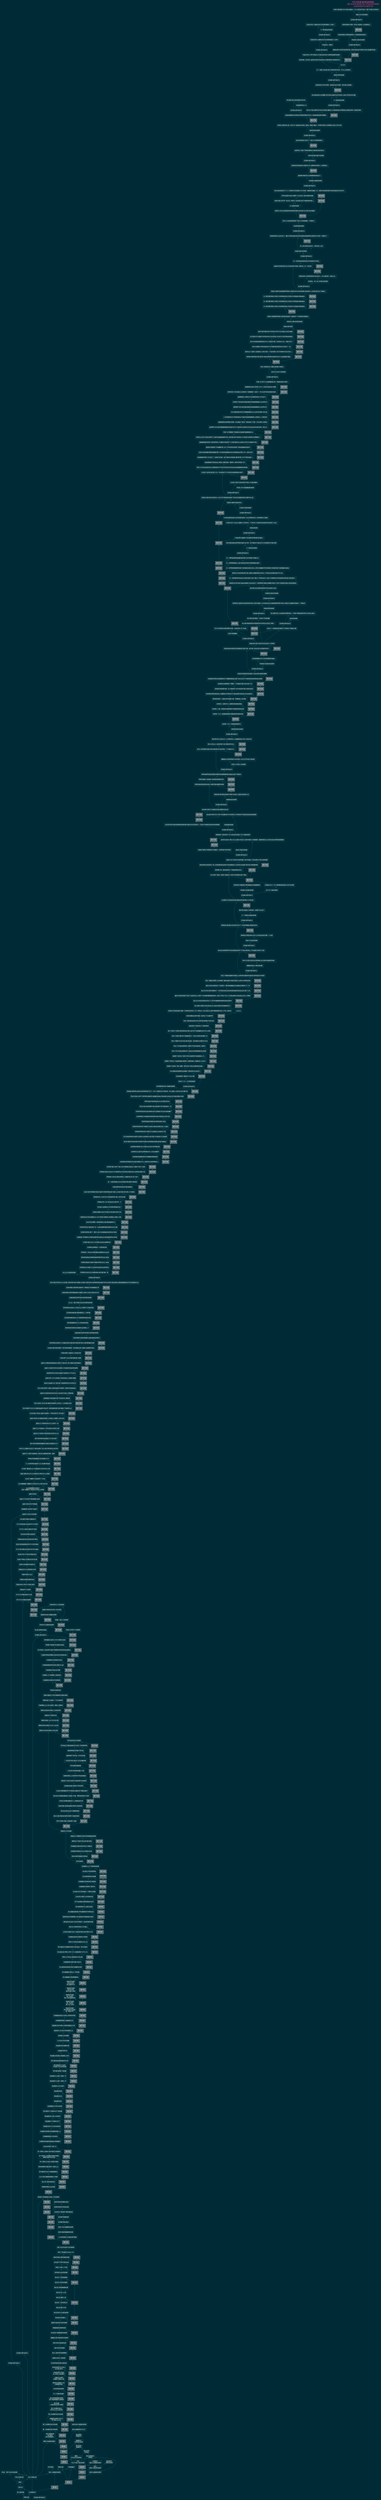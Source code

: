 digraph Alf_layla_wa_layla {
/*生成命令:
$ dot -Tjpeg Alf_layla_wa_layla0000.dot -o Alf_layla_wa_layla0000.jpg
 -Tcmapx -o map101camp1py_ch00.map
$ python ../dotools/gen2htm4io101camp.py -t ../dotools/tpl_idx.htm -i "101camp1py ch0 知识点图谱" -d map101camp1py_ch00.dot -o map101camp1py_ch00.html

##############################################################################
#   全局设定
##############################################################################
*/
    graph [label="《天方夜谭》故事线索图谱 \n{by Zoom.Quiet for Chaos42DAMA\n powerded Graphviz}"
        , fontsize=14.0
        , fontcolor="#D33682"
        , fontname="思源宋体 CN,Heavy"

        , labeljust="r",labelloc="t",center=1
        , ranksep=0.1,center=1,ratio=compress
        , rankdir=BT
        //, rankdir=LR
        , bgcolor="#002B36"
        , dpi = 100  /* 200 300 600 1200 */
        , outputorder="edgesfirst"
        ];

    node[fontsize=10.0,height=0.4
        , style="filled,setlinewidth(0.5)"
        , fillcolor="#073642"
        , fontcolor="#FDF6E3"
        , color=gray
        , shape=plaintext
        , fontname="更纱黑体 Mono SC Nerd"
        ];

    edge [fontsize=9.0
        , fontcolor="#EEE8D5"
        , color="#2AA198"
        , arrowsize=0.5,arrowhead=vee,arrowtail=none
        , style="setlinewidth(0.5)"
        ];

/*
##############################################################################
#   block relation
##############################################################################
*/



    ch0000_0  [label="萨桑王国"];
    ch0000_1  [label="兄:舍赫亚尔"];
    ch0000_2  [label="弟:沙赫泽曼"];
        ch0000_3  [label="\"匣中女\""];

    ch0000_3->ch0000_11;

    ch0000_111->{ch0000_12,ch0001_1,ch0009_1};


    ch0000_11  [label="宰相"];
        ch0000_111  [label="长女:莎赫札德"];
        ch0000_112  [label="次女:杜娅札德"];
    ch0000_12  [label="《毛驴、黄牛与农夫的故事》"];

    ch0000_0->{ch0000_1,ch0000_2}->ch0000_3;
    ch0000_11->{ch0000_111,ch0000_112};
    ch0000_11->ch0000_12->ch0000_111;

    //ch0000_1->ch0000_11;

    ch0000_111->ch0000_1;
        ch0000_1->ch0001_0;
    ch0001_0  [label="第1夜",fillcolor="#586E75"];
        ch0001_1  [label="《商人与魔鬼的故事》"];
            ch0001_11  [label="羚羊堂妹"];
            ch0001_12  [label="两狗兄弟"];
            ch0001_13  [label="花斑骡妻子"];
    ch0001_0->ch0001_1->{ch0001_12,ch0001_13,ch0001_11};

    ch0001_0->ch0002_0;
    ch0002_0  [label="第2夜",fillcolor="#586E75"];
        ch0002_0->{ch0001_12,ch0001_13};

    ch0002_0->ch0003_0;
    ch0003_0  [label="第3夜",fillcolor="#586E75"];
        ch0003_1  [label="《渔夫与魔鬼的故事》"];
        ch0003_0->ch0003_1;

    ch0003_0->ch0004_0;
    ch0004_0  [label="第4夜",fillcolor="#586E75"];
        ch0003_11  [label="渔夫:\n《国王与医师的故事》"];

        ch0004_0->ch0003_11;
        ch0003_1->ch0003_11;
        ch0003_11->{ch0003_111,ch0003_112};

    ch0004_0->ch0005_0;
    ch0005_0  [label="第5夜",fillcolor="#586E75"];
        ch0003_111  [label="尤南国王:\n《国王与猎鹰的故事》"];
        ch0003_112  [label="大臣:\n《王子与食人鬼的故事》"];
        ch0003_113  [label="鲁扬医师:\n鳄鱼的故事"];

        ch0005_0->{ch0003_111,ch0003_112};
        ch0003_11->ch0003_113[style="dotted"];


    ch0005_0->ch0006_0;
    ch0006_0  [label="第6夜",fillcolor="#586E75"];
        ch0003_12  [label="魔鬼:\n《乌马迈与阿蒂凯》"];
        ch0003_13  [label="渔夫进献国王:\n四色鱼"];
        ch0003_131  [label="国王发现:\n四色鱼"];

        ch0006_0->ch0003_12[style="dotted"];
        {ch0006_0,ch0003_1}->ch0003_13;
        ch0003_13->ch0003_131;

    ch0006_0->ch0007_0;
    ch0007_0  [label="第7夜",fillcolor="#586E75"];
        ch0003_132  [label="国王发现:\n着魔青年"];

        {ch0003_131,ch0007_0}->ch0003_132;

    ch0007_0->ch0008_0;
    ch0008_0  [label="第8夜",fillcolor="#586E75"];
        ch0003_1321  [label="着魔青年:\n四色鱼的故事"];
        ch0003_133  [label="国王解救:\n着魔青年"];

        {ch0003_132,ch0008_0}->ch0003_1321;
        ch0003_1321->ch0003_133;

    ch0008_0->ch0009_0;
    ch0009_0  [label="第9夜",fillcolor="#586E75"];

        ch0003_134  [label="国王纳着魔青年为王子"];
        ch0003_2  [label="结束《渔夫与魔鬼的故事》"];
        ch0009_1  [label="《脚夫与姑娘的故事》"];

    {ch0009_0,ch0003_133}->ch0003_134->ch0003_2;
    ch0009_0->ch0009_1;

    ch0009_0->ch0010_0;
    ch0010_0  [label="第10夜",fillcolor="#586E75"];

        ch0009_11 [label="看门姑娘惊变\n国王要问\n房主姑娘要杀..."];
        {ch0009_1,ch0010_0}->ch0009_11;

    ch0010_0->ch0011_0;
    ch0011_0  [label="第11夜",fillcolor="#586E75"];

        ch0009_111 [label="第一位独眼流浪汉的故事"];
        {ch0009_11,ch0011_0}->ch0009_111;

    ch0011_0->ch0012_0;
    ch0012_0  [label="第12夜",fillcolor="#586E75"];

        ch0009_112 [label="第二位独眼流浪汉的故事"];
        {ch0009_111,ch0012_0}->ch0009_112;

    ch0012_0->ch0013_0;
    ch0013_0  [label="第13夜",fillcolor="#586E75"];

        ch0009_1121 [label="被魔鬼变成猴子的王子\n终于被公主认出"];
        {ch0009_112,ch0013_0}->ch0009_1121;

    ch0013_0->ch0014_0;
    ch0014_0  [label="第14夜",fillcolor="#586E75"];

        ch0009_113 [label="第三位独眼流浪汉的故事"];
        {ch0009_112,ch0014_0}->ch0009_113;

    ch0014_0->ch0015_0;
    ch0015_0  [label="第15夜",fillcolor="#586E75"];

        ch0009_114 [label="第三位独眼流浪汉\n和40位公主以及宝库"];
        {ch0009_113,ch0015_0}->ch0009_114;

    ch0015_0->ch0016_0;
    ch0016_0  [label="第16夜",fillcolor="#586E75"];

        ch0009_115 [label="房主姑娘\n人畜皆黑石的拜火教城"];
        {ch0009_114,ch0016_0}->ch0009_115;

    ch0016_0->ch0017_0;
    ch0017_0  [label="第17夜",fillcolor="#586E75"];

        ch0009_116 [label="房主姑娘姐姐被变黑狗\n看门姑娘被婚配又遭遗弃"];
        {ch0009_115,ch0017_0}->ch0009_116;

    ch0017_0->ch0018_0;
    ch0018_0  [label="第18夜",fillcolor="#586E75"];

        ch0018_1 [label="《三个苹果的故事》"];
        {ch0009_116,ch0018_0}->ch0018_1;

    ch0018_0->ch0019_0;
    ch0019_0  [label="第19夜",fillcolor="#586E75"];

        ch0019_1 [label="《兄弟宰相的故事》"];
        {ch0018_1,ch0019_0}->ch0019_1;

    ch0019_0->ch0020_0;
    ch0020_0  [label="第20夜",fillcolor="#586E75"];

        ch0019_11 [label="果然同日结婚生子女\n又都遭受变故"];
        {ch0019_1,ch0020_0}->ch0019_11;

    ch0020_0->ch0021_0;
    ch0021_0  [label="第21夜",fillcolor="#586E75"];

        ch0019_12 [label="飞魔和仙女帮忙\n新婚后又遭到分离"];
        {ch0019_11,ch0021_0}->ch0019_12;

    ch0021_0->ch0022_0;
    ch0022_0  [label="第22夜",fillcolor="#586E75"];

        ch0019_13 [label="宰相老哥终于明白\n女儿和侄儿真成婚了"];
        {ch0019_12,ch0022_0}->ch0019_13;

    ch0022_0->ch0023_0;
    ch0023_0  [label="第23夜",fillcolor="#586E75"];

        ch0019_14 [label="老哥宰相带外孙寻侄儿\n生生错过两次"];
        {ch0019_13,ch0023_0}->ch0019_14;

    ch0023_0->ch0024_0;
    ch0024_0  [label="第24夜",fillcolor="#586E75"];

        ch0019_15 [label="《兄弟宰相的故事》合美结束"];
        ch0024_1 [label="《裁缝与驼背人的故事》"];
        {ch0019_14,ch0024_0}->ch0019_15->ch0024_1;

    ch0024_0->ch0025_0;
    ch0025_0  [label="第25夜",fillcolor="#586E75"];

        ch0024_11 [label="差点儿被吊死的基督教徒"];
        ch0024_111 [label="《断手青年的故事》"];
        {ch0024_1,ch0025_0}->ch0024_11->ch0024_111;

    ch0025_0->ch0026_0;
    ch0026_0  [label="第26夜",fillcolor="#586E75"];

        ch0024_112 [label="《断手青年的故事》结束"];
        {ch0024_111,ch0026_0}->ch0024_112;

    ch0026_0->ch0027_0;
    ch0027_0  [label="第27夜",fillcolor="#586E75"];

        ch0024_12 [label="御膳房主事:《断指青年的故事》"];
        ch0024_13 [label="犹太医生:《祸福相依的故事》"];
        {ch0024_112,ch0027_0}->ch0024_12->ch0024_13;

    ch0027_0->ch0028_0;
    ch0028_0  [label="第28夜",fillcolor="#586E75"];

        ch0024_131 [label="《祸福相依的故事》结束"];
        ch0024_14 [label="裁缝《巴格达剃头匠的故事》"];
        {ch0024_13,ch0028_0}->ch0024_131->ch0024_14;

    ch0028_0->ch0029_0;
    ch0029_0  [label="第29夜",fillcolor="#586E75"];

        ch0024_141 [label="饶舌剃头匠搞事儿..."];
        {ch0024_14,ch0029_0}->ch0024_141;

    ch0029_0->ch0030_0;
    ch0030_0  [label="第30夜",fillcolor="#586E75"];

        ch0024_142 [label="剃头匠说《七兄弟的故事》"];
        ch0024_1421 [label="剃头匠:瘸子大哥"];
        ch0024_1422 [label="剃头匠:二哥名希达尔"];
        {ch0024_141,ch0030_0}->ch0024_142->ch0024_1421->ch0024_1422;

    ch0030_0->ch0031_0;
    ch0031_0  [label="第31夜",fillcolor="#586E75"];

        ch0024_14221 [label="剃头匠:裸奔二哥"];
        ch0024_1423 [label="剃头匠:盲人三哥"];
        ch0024_1424 [label="剃头匠:四哥被抽瞎右眼"];
        ch0024_1425 [label="剃头匠:五哥双耳被割"];
        {ch0024_1422,ch0031_0}->ch0024_14221->ch0024_1423->ch0024_1424->ch0024_1425;

    ch0031_0->ch0032_0;
    ch0032_0  [label="第32夜",fillcolor="#586E75"];

        ch0024_1426 [label="剃头匠:六哥双唇被割"];
        ch0032_1 [label="《双宰相与女奴的故事》"];
        {ch0024_1425,ch0032_0}->ch0024_1426->ch0032_1;

    ch0032_0->ch0033_0;
    ch0033_0  [label="第33夜",fillcolor="#586E75"];

        ch0032_11 [label="宰相儿子看上了女奴"];
        {ch0032_1,ch0033_0}->ch0032_11;

    ch0033_0->ch0034_0;
    ch0034_0  [label="第34夜",fillcolor="#586E75"];

        ch0032_12 [label="败光家产不得不发卖女奴"];
        {ch0032_11,ch0034_0}->ch0032_12;

    ch0034_0->ch0035_0;
    ch0035_0  [label="第35夜",fillcolor="#586E75"];

        ch0032_13 [label="逃到巴格达消愁宫触发故事"];
        {ch0032_12,ch0035_0}->ch0032_13;

    ch0035_0->ch0036_0;
    ch0036_0  [label="第36夜",fillcolor="#586E75"];

        ch0032_14 [label="努尔丁变成国王happy end"];
        ch0036_1 [label="《商人阿尤布及其子女的故事》"];
        {ch0032_13,ch0036_0}->ch0032_14->ch0036_1;

    ch0036_1->ch0037_0;
    ch0037_0  [label="第37夜",fillcolor="#586E75"];

        ch0036_11 [label="儿子加尼姆误入巴格达城外墓地"];
        {ch0037_0}->ch0036_11;

    ch0037_0->ch0038_0;
    ch0038_0  [label="第38夜",fillcolor="#586E75"];

        ch0036_12 [label="奴隶:布赫特被阉割的故事"];
        ch0036_13 [label="奴隶:卡夫尔被阉割的故事"];
        {ch0036_11,ch0038_0}->ch0036_12->ch0036_13;

    ch0038_0->ch0039_0;
    ch0039_0  [label="第39夜",fillcolor="#586E75"];

        ch0036_14 [label="加尼姆开箱见美女"];
        {ch0036_13,ch0039_0}->ch0036_14;

    ch0039_0->ch0040_0;
    ch0040_0  [label="第40夜",fillcolor="#586E75"];

        ch0036_15 [label="加尼姆不敢碰姑蒂"];
        {ch0036_14,ch0040_0}->ch0036_15;

    ch0040_0->ch0041_0;
    ch0041_0  [label="第41夜",fillcolor="#586E75"];

        ch0036_16 [label="王后用木尸替姑蒂下葬终被发现"];
        {ch0036_15,ch0041_0}->ch0036_16;

    ch0041_0->ch0042_0;
    ch0042_0  [label="第42夜",fillcolor="#586E75"];

        ch0036_17 [label="姑蒂获准四处寻找加尼姆"];
        {ch0036_16,ch0042_0}->ch0036_17;

    ch0042_0->ch0043_0;
    ch0043_0  [label="第43夜",fillcolor="#586E75"];

        ch0036_18 [label="姑蒂寻回加尼姆面见国王"];
        {ch0036_17,ch0043_0}->ch0036_18;


    ch0000_111->{ch0044_1};

    ch0043_0->ch0044_0;
    ch0044_0  [label="第44夜",fillcolor="#586E75"];

        ch0044_1 [label="《欧麦尔·努阿曼国王及其儿子的故事》"];
        {ch0036_18,ch0044_0}->ch0044_1;

    ch0044_1->ch0045_0;
    ch0045_0  [label="第45夜",fillcolor="#586E75"];

        ch0044_11 [label="希腊索菲雅生出龙凤胎"];
        {ch0045_0}->ch0044_11;

    ch0045_0->ch0046_0;
    ch0046_0  [label="第46夜",fillcolor="#586E75"];

        ch0044_12 [label="君士坦丁堡来求救发兵"];
        {ch0044_11,ch0046_0}->ch0044_12;

    ch0046_0->ch0047_0;
    ch0047_0  [label="第47夜",fillcolor="#586E75"];

        ch0044_13 [label="王太子舒尔康被耶稣教女子摔胜"];
        {ch0044_12,ch0047_0}->ch0044_13;

    ch0047_0->ch0048_0;
    ch0048_0  [label="第48夜",fillcolor="#586E75"];

        ch0044_14 [label="舒尔康和罗马女子耳鬓厮磨两日"];
        {ch0044_13,ch0048_0}->ch0044_14;

    ch0048_0->ch0049_0;
    ch0049_0  [label="第49夜",fillcolor="#586E75"];

        ch0044_15 [label="原来摔倒舒尔康的是伊卜里梓公主"];
        {ch0044_14,ch0049_0}->ch0044_15;


    ch0049_0->ch0050_0;
    ch0050_0  [label="第50夜",fillcolor="#586E75"];

        ch0044_16 [label="伊卜里梓公主战队大胜舒尔康的"];
        {ch0044_15,ch0050_0}->ch0044_16;


    ch0050_0->ch0051_0;
    ch0051_0  [label="第51夜",fillcolor="#586E75"];

        ch0044_17 [label="伊卜里梓公主追随舒尔康回巴格达\n被国王迷奷怀孕出逃"];
        {ch0044_16,ch0051_0}->ch0044_17;

    ch0051_0->ch0052_0;
    ch0052_0  [label="第52夜",fillcolor="#586E75"];

        ch0044_18 [label="伊卜里梓公主被杀,哈杜布国王发誓报仇"];
        {ch0044_17,ch0052_0}->ch0044_18;

    ch0052_0->ch0053_0;
    ch0053_0  [label="第53夜",fillcolor="#586E75"];

        ch0044_19 [label="太后达瓦希定下美人计"];
        ch0044_20 [label="杜姆康和努兹蔓双胞胎偷访耶路撒冷"];
        {ch0044_18,ch0053_0}->ch0044_19->ch0044_20;

    ch0053_0->ch0054_0;
    ch0054_0  [label="第54夜",fillcolor="#586E75"];

        ch0044_21 [label="杜姆康病倒街头幸运恢复"];
        {ch0044_20,ch0054_0}->ch0044_21

    ch0054_0->ch0055_0;
    ch0055_0  [label="第55夜",fillcolor="#586E75"];

        ch0044_22 [label="杜姆康开始回国,努兹蔓被拐骗入山"];
        {ch0044_21,ch0055_0}->ch0044_22

    ch0055_0->ch0056_0;
    ch0056_0  [label="第56夜",fillcolor="#586E75"];

        ch0044_23 [label="努兹蔓也到大马士革正被发卖"];
        {ch0044_22,ch0056_0}->ch0044_23

    ch0056_0->ch0057_0;
    ch0057_0  [label="第57夜",fillcolor="#586E75"];

        ch0044_24 [label="努兹蔓被10万第纳尔买下"];
        {ch0044_23,ch0057_0}->ch0044_24

    ch0057_0->ch0058_0;
    ch0058_0  [label="第58夜",fillcolor="#586E75"];

        ch0044_25 [label="努兹蔓和好心商人约好条件"];
        {ch0044_24,ch0058_0}->ch0044_25

    ch0058_0->ch0059_0;
    ch0059_0  [label="第59夜",fillcolor="#586E75"];

        ch0044_26 [label="舒尔康用32万第纳尔买下努兹蔓"];
        {ch0044_25,ch0059_0}->ch0044_26

    ch0059_0->ch0060_0;
    ch0060_0  [label="第60夜",fillcolor="#586E75"];

        ch0044_27 [label="努兹蔓展示才学开坛说经"];
        {ch0044_26,ch0060_0}->ch0044_27

    ch0060_0->ch0061_0;
    ch0061_0  [label="第61夜",fillcolor="#586E75"];

        ch0044_28 [label="努兹蔓说君王"];
        {ch0044_27,ch0061_0}->ch0044_28

    ch0061_0->ch0062_0;
    ch0062_0  [label="第62夜",fillcolor="#586E75"];

        ch0044_29 [label="努兹蔓说礼法"];
        {ch0044_28,ch0062_0}->ch0044_29

    ch0062_0->ch0063_0;
    ch0063_0  [label="第63夜",fillcolor="#586E75"];

        ch0044_30 [label="努兹蔓说财政"];
        {ch0044_29,ch0063_0}->ch0044_30

    ch0063_0->ch0064;
    ch0064  [label="第64夜",fillcolor="#586E75"];

        ch0044_31 [label="努兹蔓讲:礼法与德行"];
        {ch0044_30,ch0064}->ch0044_31

    ch0064->ch0065;
    ch0065  [label="第65夜",fillcolor="#586E75"];

        ch0044_32 [label="努兹蔓讲:礼法第一章第二节"];
        {ch0044_31,ch0065}->ch0044_32

    ch0065->ch0066;
    ch0066  [label="第66夜",fillcolor="#586E75"];

        ch0044_33 [label="努兹蔓讲:礼法第二章第二节"];
        {ch0044_32,ch0066}->ch0044_33

    ch0066->ch0067;
    ch0067  [label="第67夜",fillcolor="#586E75"];

        ch0044_34 [label="舒尔康当即娶了努兹蔓"];
        {ch0044_33,ch0067}->ch0044_34

    ch0067->ch0068;
    ch0068  [label="第68夜",fillcolor="#586E75"];

        ch0044_35 [label="舒尔康收到父王来信\n才知娶了同父异母妹妹"];
        {ch0044_34,ch0068}->ch0044_35

    ch0068->ch0069;
    ch0069  [label="第69夜",fillcolor="#586E75"];

        ch0044_36 [label="舒尔康将努兹蔓改嫁给待卫官"];
        {ch0044_35,ch0069}->ch0044_36

    ch0069->ch0070;
    ch0070  [label="第70夜",fillcolor="#586E75"];

        ch0044_37 [label="努兹蔓出发回国,杜姆康跟上驼队"];
        {ch0044_36,ch0070}->ch0044_37

    ch0070->ch0071;
    ch0071 [label="第71夜",fillcolor="#586E75"];

        ch0044_38 [label="杜姆康月夜吟诗"];
        {ch0044_37,ch0071}->ch0044_38

    ch0071->ch0072;
    ch0072 [label="第72夜",fillcolor="#586E75"];

        ch0044_39 [label="努兹蔓听到杜姆康吟唱"];
        {ch0044_38,ch0072}->ch0044_39

    ch0072->ch0073;
    ch0073 [label="第73夜",fillcolor="#586E75"];

        ch0044_40 [label="仆从反复寻定杜姆康"];
        {ch0044_39,ch0073}->ch0044_40

    ch0073->ch0074;
    ch0074 [label="第74夜",fillcolor="#586E75"];

        ch0044_41 [label="努兹蔓认出杜姆康"];
        {ch0044_40,ch0074}->ch0044_41

    ch0074->ch0075;
    ch0075 [label="第75夜",fillcolor="#586E75"];

        ch0044_42 [label="姐弟相认,侍卫官才知老婆是公主"];
        {ch0044_41,ch0075}->ch0044_42

    ch0075->ch0076;
    ch0076 [label="第76夜",fillcolor="#586E75"];

        ch0044_43 [label="回路撞见佟丹宰相,才知努阿曼国王已死"];
        {ch0044_42,ch0076}->ch0044_43

    ch0076->ch0077;
    ch0077 [label="第77夜",fillcolor="#586E75"];

        ch0044_44 [label="杜姆康接受建议,准备继承王位"];
        {ch0044_43,ch0077}->ch0044_44

    ch0077->ch0078;
    ch0078 [label="第78夜",fillcolor="#586E75"];

        ch0044_45 [label="杜姆康逐批接见大臣后,向宰相问死因"];
        {ch0044_44,ch0078}->ch0044_45

    ch0078->ch0079;
    ch0079 [label="第79夜",fillcolor="#586E75"];

        ch0044_46 [label="宰相佟丹回顾\n老太婆领来5位姑娘\n逐一展现才学"];
        {ch0044_45,ch0079}->ch0044_46

    ch0079->ch0080;
    ch0080 [label="第80夜",fillcolor="#586E75"];

        ch0044_47 [label="宰相佟丹回顾\n第一位说完\n第二位上来说"];
        {ch0044_46,ch0080}->ch0044_47

    ch0080->ch0081;
    ch0081 [label="第81夜",fillcolor="#586E75"];

        ch0044_48 [label="宰相佟丹回顾\n第二位说完\n第三,四位接替来说"];
        {ch0044_47,ch0081}->ch0044_48

    ch0081->ch0082;
    ch0082 [label="第82夜",fillcolor="#586E75"];

        ch0044_49 [label="宰相佟丹回顾\n第四位说完\n第五位接上来说"];
        {ch0044_48,ch0082}->ch0044_49

    ch0082->ch0083;
    ch0083 [label="第83夜",fillcolor="#586E75"];

        ch0044_50 [label="宰相佟丹回顾\n第五位说完\n老太婆来补充"];
        {ch0044_49,ch0083}->ch0044_50

    ch0083->ch0084;
    ch0084 [label="第84夜",fillcolor="#586E75"];

        ch0044_51 [label="老太婆骗国王斋戒喝罐装水"];
        {ch0044_50,ch0084}->ch0044_51

    ch0084->ch0085;
    ch0085 [label="第85夜",fillcolor="#586E75"];

        ch0044_52 [label="老太婆骗国王要去占卜师获福"];
        {ch0044_51,ch0085}->ch0044_52

    ch0085->ch0086;
    ch0086 [label="第86夜",fillcolor="#586E75"];

        ch0044_53 [label="老太婆带索菲娅离开国王受骗喝水而死"];
        {ch0044_52,ch0086}->ch0044_53

    ch0086->ch0087;
    ch0087 [label="第87夜",fillcolor="#586E75"];
        ch0044_54 [label="杜姆康登基,和舒尔康计划复仇"];
        {ch0044_53,ch0087}->ch0044_54

    ch0087->ch0088;
    ch0088 [label="第88夜",fillcolor="#586E75"];
        ch0044_55 [label="伊斯兰大军出征,基督徒求计老太婆"];
        {ch0044_54,ch0088}->ch0044_55

    ch0088->ch0089;
    ch0089 [label="第89夜",fillcolor="#586E75"];
        ch0044_56 [label="老太婆出谋,伊斯兰大军12万,大胜基督徒160万人马"];
        {ch0044_55,ch0089}->ch0044_56

    ch0089->ch0090;
    ch0090 [label="第90夜",fillcolor="#586E75"];
        ch0044_57 [label="舒尔康投还沙姆鲁特的短矛,同时追加一矛扎死鲁本"];
        {ch0044_56,ch0090}->ch0044_57

    ch0090->ch0091;
    ch0091 [label="第91夜",fillcolor="#586E75"];
        ch0044_58 [label="伊斯兰大军佯退,基督徒大军上当"];
        {ch0044_57,ch0091}->ch0044_58

    ch0091->ch0092;
    ch0092 [label="第92夜",fillcolor="#586E75"];
        ch0044_59 [label="杜姆康亲身杀敌,基督徒大军惨败"];
        {ch0044_58,ch0092}->ch0044_59

    ch0092->ch0093;
    ch0093 [label="第93夜",fillcolor="#586E75"];
        ch0044_60 [label="札特老太婆再次定计,伪装混在商队迎向伊斯兰大军"];
        {ch0044_59,ch0093}->ch0044_60

    ch0093->ch0094;
    ch0094 [label="第94夜",fillcolor="#586E75"];
        ch0044_61 [label="商队在大草原和伊斯兰大军撞上"];
        {ch0044_60,ch0094}->ch0044_61

    ch0094->ch0095;
    ch0095 [label="第95夜",fillcolor="#586E75"];
        ch0044_62 [label="商队献出老太婆,又成功忽悠国王一起去修道院求福"];
        {ch0044_61,ch0095}->ch0044_62

    ch0095->ch0096;
    ch0096 [label="第96夜",fillcolor="#586E75"];
        ch0044_63 [label="基督徒骑兵在狭路堵住,老太婆混战中假装割掉主教头"];
        {ch0044_62,ch0096}->ch0044_63

    ch0096->ch0097;
    ch0097 [label="第97夜",fillcolor="#586E75"];
        ch0044_64 [label="老太婆骗说能隐身,带杜姆康和佟丹宰相出逃"];
        {ch0044_63,ch0097}->ch0044_64

    ch0097->ch0098;
    ch0098 [label="第98夜",fillcolor="#586E75"];
        ch0044_65 [label="舒尔康领残兵守山洞抗住两天"];
        {ch0044_64,ch0098}->ch0044_65

    ch0098->ch0099;
    ch0099 [label="第99夜",fillcolor="#586E75"];
        ch0044_66 [label="终于全部被抓,趁醉夜脱逃并反杀"];
        {ch0044_65,ch0099}->ch0044_66

    ch0099->ch0100;
    ch0100 [label="第100夜",fillcolor="#586E75"];
        ch0044_67 [label="日出时刻,伊斯兰大军神奇出现"];
        {ch0044_66,ch0100}->ch0044_67

    ch0100->ch0101;
    ch0101 [label="第101夜",fillcolor="#586E75"];
        ch0044_68 [label="老太婆从侍卫官处骗出一万精兵去救援"];
        {ch0044_67,ch0101}->ch0044_68

    ch0101->ch0102;
    ch0102 [label="第102夜",fillcolor="#586E75"];
        ch0044_69 [label="杜姆康被艾弗里顿飞镖中伤"];
        {ch0044_68,ch0102}->ch0044_69

    ch0102->ch0103;
    ch0103 [label="第103夜",fillcolor="#586E75"];
        ch0044_70 [label="杜姆康国王陈前斩首艾弗里顿"];
        {ch0044_69,ch0103}->ch0044_70

    ch0103->ch0104;
    ch0104 [label="第104夜",fillcolor="#586E75"];
        ch0044_71 [label="老太婆夜里偷杀杜姆康"];
        {ch0044_70,ch0104}->ch0044_71

    ch0104->ch0105;
    ch0105 [label="第105夜
    ",fillcolor="#586E75"];
        ch0044_72 [label="老太婆公开信说明真相"];
        {ch0044_71,ch0105}->ch0044_72

    ch0105->ch0106;
    ch0106 [label="第106夜",fillcolor="#586E75"];
        ch0044_73 [label="杜姆康伤心之下请宰相说故事"];
        {ch0044_72,ch0106}->ch0044_73

    ch0044_73_1 [label="佟丹说故事:"];
    ch0044_73->{ch0044_73_1,ch0107};
    ch0107 [label="第107夜",fillcolor="#586E75"];
        ch0044_74 [label="哈杜拉城苏莱曼国王想成亲"];
        {ch0044_73_1,ch0107}->ch0044_74

    ch0107->ch0108;
    ch0108 [label="第108夜",fillcolor="#586E75"];
        ch0044_75 [label="苏莱曼的宰相到白仪达王国成功求亲"];
        {ch0044_74,ch0108}->ch0044_75

    ch0108->ch0109;
    ch0109 [label="第109夜",fillcolor="#586E75"];
        ch0044_76 [label="苏莱曼国王顺利成亲孕得王子穆鲁克"];
        {ch0044_75,ch0109}->ch0044_76

    ch0109->ch0110;
    ch0110 [label="第110夜",fillcolor="#586E75"];
        ch0044_77 [label="穆鲁克王子喜欢打猎,途中遇见商队"];
        {ch0044_76,ch0110}->ch0044_77


    ch0110->ch0111;
    ch0111 [label="第111夜",fillcolor="#586E75"];
        ch0044_78 [label="穆鲁克王子硬看哭泣青年的货物触发新故事"];

        ch0044_78_0 [label="穆鲁克王子听故事:"];
        {ch0044_77,ch0111}->ch0044_78->ch0044_78_0

    ch0044_73_1->ch0044_78_0;
    
    ch0044_78_0->ch0112;
    ch0112 [label="第112夜",fillcolor="#586E75"];
        ch0044_79 [label="青年与堂妺订婚之日看到那个姑娘"];
        {ch0112}->ch0044_79

    ch0112->ch0113;
    ch0113 [label="第113夜",fillcolor="#586E75"];
        ch0044_80 [label="错过订婚,而堂妺还是帮忙解释了姑娘的暗语"];
        {ch0044_79,ch0113}->ch0044_80

    ch0113->ch0114;
    ch0114 [label="第114夜",fillcolor="#586E75"];
        ch0044_81 [label="两天后还是没见到气得踢倒堂妺"];
        {ch0044_80,ch0114}->ch0044_81

    ch0114->ch0115;
    ch0115 [label="第115夜",fillcolor="#586E75"];
        ch0044_82 [label="堂妺忍痛又猜透姑娘隔天果然又收到暗语"];
        {ch0044_81,ch0115}->ch0044_82

    ch0115->ch0116;
    ch0116 [label="第116夜",fillcolor="#586E75"];
        ch0044_83 [label="半夜在凉亭睡去醒来肚子上堆着盐和木炭"];
        {ch0044_82,ch0116}->ch0044_83

    ch0116->ch0117;
    ch0117 [label="第117夜",fillcolor="#586E75"];
        ch0044_84 [label="再次赴约还是睡去醒来肚子放着小木棍、椰枣核和稻豆子树籽"];
        {ch0044_83,ch0117}->ch0044_84

    ch0117->ch0118;
    ch0118 [label="第118夜",fillcolor="#586E75"];
        ch0044_85 [label="又去赴约醉倒醒来终于听堂妺的话最后终于睡到姑娘了"];
        {ch0044_84,ch0118}->ch0044_85

    ch0118->ch0119;
    ch0119 [label="第119夜",fillcolor="#586E75"];
        ch0044_86 [label="连续幽会姑娘,堂妺终于悲伤而死"];
        {ch0044_85,ch0119}->ch0044_86

    ch0119->ch0120;
    ch0120 [label="第120夜",fillcolor="#586E75"];
        ch0044_87 [label="堂妺留了东西只有青年为她而哭时才能获得"];
        {ch0044_86,ch0120}->ch0044_87

    ch0120->ch0121;
    ch0121 [label="第121夜",fillcolor="#586E75"];
        ch0044_88 [label="姑娘给堂妺上过坟和青年开始连续幽会"];
        {ch0044_87,ch0121}->ch0044_88

    ch0121->ch0122;
    ch0122 [label="第122夜",fillcolor="#586E75"];
        ch0044_89 [label="一年后阿齐兹被老妪骗入大院"];
        {ch0044_88,ch0122}->ch0044_89

    ch0122->ch0123;
    ch0123 [label="第123夜",fillcolor="#586E75"];
        ch0044_90 [label="阿齐兹原地被结婚"];
        {ch0044_89,ch0123}->ch0044_90

    ch0123->ch0124;
    ch0124 [label="第124夜",fillcolor="#586E75"];
        ch0044_91 [label="一年后阿齐兹才能出门又去找戴丽莱"];
        {ch0044_90,ch0124}->ch0044_91

    ch0124->ch0125;
    ch0125 [label="第125夜",fillcolor="#586E75"];
        ch0044_92 [label="戴丽莱等了阿齐兹一年才知已婚"];
        {ch0044_91,ch0125}->ch0044_92

    ch0125->ch0126;
    ch0126 [label="第126夜",fillcolor="#586E75"];
        ch0044_93 [label="戴丽莱怒极当场阉了阿齐兹"];
        {ch0044_92,ch0126}->ch0044_93

    ch0126->ch0127;
    ch0127 [label="第127夜",fillcolor="#586E75"];
        ch0044_94 [label="阿齐兹这才想起堂妹的好大哭之下获得香罗帕"];
        {ch0044_93,ch0127}->ch0044_94

    ch0127->ch0128;
    ch0128 [label="第128夜",fillcolor="#586E75"];
        ch0044_95 [label="阿齐兹说完自己的故事"];
        {ch0044_94,ch0128}->ch0044_95

    ch0044_95->ch0129;
    ch0129 [label="第129夜",fillcolor="#586E75"];
        ch0044_96 [label="穆鲁克问见到杜妮娅公主的过程"];
        {ch0044_78_0,ch0129}->ch0044_96

    ch0129->ch0130;
    ch0130 [label="第130夜",fillcolor="#586E75"];
        ch0044_97 [label="穆鲁克思恋杜妮娅父王派人去求亲"];
        {ch0044_96,ch0130}->ch0044_97

    ch0130->ch0131;
    ch0131 [label="第131夜",fillcolor="#586E75"];
        ch0044_98 [label="穆鲁克扮商人去卡夫尔岛王国"];
        {ch0044_97,ch0131}->ch0044_98

    ch0131->ch0132;
    ch0132 [label="第132夜",fillcolor="#586E75"];
        ch0044_99 [label="穆魯克王子顺利开店"];
        {ch0044_98,ch0132}->ch0044_99

    ch0132->ch0133;
    ch0133 [label="第133夜",fillcolor="#586E75"];
        ch0044_100 [label="穆魯克送信给杜妮娅公主受到拒绝"];
        {ch0044_99,ch0133}->ch0044_100

    ch0133->ch0134;
    ch0134 [label="第134夜",fillcolor="#586E75"];
        ch0044_101 [label="巧壁画解公主心结,杜妮娅一眼爱上穆魯克"];
        {ch0044_100,ch0134}->ch0044_101

    ch0134->ch0135;
    ch0135 [label="第135夜",fillcolor="#586E75"];
        ch0044_102 [label="穆魯克偷入杜妮娅一个月才被发现"];
        {ch0044_101,ch0135}->ch0044_102

    ch0135->ch0136;
    ch0136 [label="第136夜",fillcolor="#586E75"];
        ch0044_103 [label="舍赫尔曼国王大军压境穆魯克欢娶杜妮娅"];
        {ch0044_102,ch0136}->ch0044_103

    ch0044_103->ch0044_104;
    ch0044_104 [label="宰相佟丹故事说完"];
    ch0044_104->ch0137;
    ch0137 [label="第137夜",fillcolor="#586E75"];
        ch0044_105 [label="杜姆康收兵回家办好后事病死"];
        {ch0044_104,ch0137}->ch0044_105

    ch0137->ch0138;
    ch0138 [label="第138夜",fillcolor="#586E75"];
        ch0044_106 [label="杜姆康儿子卡麦康爱上堂姐润仙"];
        {ch0044_105,ch0138}->ch0044_106

    ch0138->ch0139;
    ch0139 [label="第139夜",fillcolor="#586E75"];
        ch0044_107 [label="卡麦康被失恋爱出走荒野"];
        {ch0044_106,ch0139}->ch0044_107

    ch0139->ch0140;
    ch0140 [label="第140夜",fillcolor="#586E75"];
        ch0044_108 [label="卡麦康收服独侠萨巴赫又遇窃马大盗"];
        {ch0044_107,ch0140}->ch0044_108

    ch0140->ch0141;
    ch0141 [label="第141夜",fillcolor="#586E75"];
        ch0044_109 [label="卡麦康得宝马回城求见润仙"];
        {ch0044_108,ch0141}->ch0044_109

    ch0141->ch0142;
    ch0142 [label="第142夜",fillcolor="#586E75"];
        ch0044_110 [label="卡麦康声势起萨珊国王选派老宫女芭根去害人"];
        {ch0044_109,ch0142}->ch0044_110

    ch0142->ch0143;
    ch0143 [label="第143夜",fillcolor="#586E75"];
        ch0044_111 [label="佟丹宰相人马变成罗马国王罗姆赞的俘虏却促成亲戚相认"];
        {ch0044_110,ch0143}->ch0044_111

    ch0143->ch0144;
    ch0144 [label="第144夜",fillcolor="#586E75"];
        ch0044_112 [label="罗姆赞卡麦康合流归国轮流执政"];
        {ch0044_111,ch0144}->ch0044_112

    ch0144->ch0145;
    ch0145 [label="第145夜",fillcolor="#586E75"];
        ch0044_113 [label="努阿曼国王及其儿子孙子故事大结局"];
        {ch0044_112,ch0145}->ch0044_113

    ch0000_111->{ch146_0};

    ch0145->ch0146;
    ch0146 [label="第146夜",fillcolor="#586E75"];
        ch146_0 [label="[[莎赫札德开始讲:]]"];
        ch146_1 [label="《孔雀与野鸭的故事》"];
        {ch0146}->ch146_0->ch146_1

    ch0146->ch0147;
    ch0147 [label="第147夜",fillcolor="#586E75"];
        ch147_1 [label="开始《山中牧羊人的故事》"];
        {ch0147}->ch147_1

    ch0147->ch0148;
    ch0148 [label="第148夜",fillcolor="#586E75"];
        ch148_1 [label="开始《水鸟与雄龟的故事》"];
        {ch0148}->ch148_1

    ch0148->ch0149;
    ch0149 [label="第149夜",fillcolor="#586E75"];
        ch149_1 [label="《狐狸、狼与人的故事》"];
        {ch0149}->ch149_1

    ch0149->ch0150;
    ch0150 [label="第150夜",fillcolor="#586E75"];
        ch150_1 [label="狐狸说《老鼠与黄鼬的故事》"];
        {ch149_1,ch0150}->ch150_1

    ch0150->ch0151;
    ch0151 [label="第151夜",fillcolor="#586E75"];
        ch0151_1 [label="狐狸问:隼是怎样对待小鸟们的呢"];
        {ch149_1,ch0151}->ch0151_1

    ch0151->ch0152;
    ch0152 [label="第152夜",fillcolor="#586E75"];
        ch0152_1 [label="乌鸦说《隼与小鸟的故事》"];
        {ch149_1,ch0152}->ch0152_1


    ch0000_111->{ch0153_0};

    ch0152->ch0153;
    ch0153 [label="第153夜",fillcolor="#586E75"];
        ch0153_0 [label="[[莎赫札德开始讲:]]"];
        ch0153_1 [label="《毕卡尔与莎姆丝的故事》"];
        {ch0153_0,ch0153}->ch0153_1

    ch0153->ch0154;
    ch0154 [label="第154夜",fillcolor="#586E75"];
        ch0154_1 [label="毕卡尔与莎姆丝相会又分离"];
        {ch0154,ch0153_1}->ch0154_1

    ch0154->ch0155;
    ch0155 [label="第155夜",fillcolor="#586E75"];
        ch0155_1 [label="哈桑送毕卡尔回家"];
        {ch0155,ch0154_1}->ch0155_1

    ch0155->ch0156;
    ch0156 [label="第156夜",fillcolor="#586E75"];
        ch0156_1 [label="莎姆丝用女仆和毕卡尔建立联系"];
        {ch0156,ch0155_1}->ch0156_1

    ch0156->ch0157;
    ch0157 [label="第157夜",fillcolor="#586E75"];
        ch0157_1 [label="哈桑的店铺变成联系地点"];
        {ch0157,ch0156_1}->ch0157_1

    ch0157->ch0158;
    ch0158 [label="第158夜",fillcolor="#586E75"];
        ch0158_1 [label="哈桑开始担心自己"];
        {ch0158,ch0157_1}->ch0158_1

    ch0158->ch0159;
    ch0159 [label="第159夜",fillcolor="#586E75"];
        ch0159_1 [label="哈桑逃去巴士拉城高海尔出现"];
        {ch0159,ch0158_1}->ch0159_1

    ch0159->ch0160;
    ch0160 [label="第160夜",fillcolor="#586E75"];
        ch0160_1 [label="高海尔决定重新担当联系点"];
        {ch0160,ch0159_1}->ch0160_1

    ch0160->ch0161;
    ch0161 [label="第161夜",fillcolor="#586E75"];
        ch0161_1 [label="高海尔不敢去王宫要求在自宅见面"];
        {ch0161,ch0160_1}->ch0161_1

    ch0161->ch0162;
    ch0162 [label="第162夜",fillcolor="#586E75"];
        ch0162_1 [label="高海尔向毕卡尔转述莎姆丝来访"];
        {ch0162,ch0161_1}->ch0162_1

    ch0162->ch0163;
    ch0163 [label="第163夜",fillcolor="#586E75"];
        ch0163_1 [label="毕卡尔和莎姆丝在高海尔宅中欢乐幽会"];
        {ch0163,ch0162_1}->ch0163_1

    ch0163->ch0164;
    ch0164 [label="第164夜",fillcolor="#586E75"];
        ch0164_1 [label="高海尔救回盗贼掳走的毕卡尔和莎姆丝"];
        {ch0164,ch0163_1}->ch0164_1

    ch0164->ch0165;
    ch0165 [label="第165夜",fillcolor="#586E75"];
        ch0165_1 [label="莎姆丝贴身侍女和高海尔核对事实"];
        {ch0165,ch0164_1}->ch0165_1

    ch0165->ch0166;
    ch0166 [label="第166夜",fillcolor="#586E75"];
        ch0166_1 [label="侍女转述莎姆丝亲身经历"];
        {ch0166,ch0165_1}->ch0166_1

    ch0166->ch0167;
    ch0167 [label="第167夜",fillcolor="#586E75"];
        ch0167_1 [label="毕卡尔入病侍女通告宫中变故"];
        {ch0167,ch0166_1}->ch0167_1

    ch0167->ch0168;
    ch0168 [label="第168夜",fillcolor="#586E75"];
        ch0168_1 [label="毕卡尔和高海尔出逃途中毕卡尔瘁死"];
        {ch0168,ch0167_1}->ch0168_1

    ch0168->ch0169;
    ch0169 [label="第169夜",fillcolor="#586E75"];
        ch0169a [label="侍女通告莎姆丝也暴毙宫中"];
        {ch0169,ch0168_1}->ch0169a







    ch0000_111->{ch0170a};

    ch0169->ch0170;
    ch0170 [label="第170夜",fillcolor="#586E75"];
        ch0170a [label="[[莎赫札德开始讲:]]"];
        ch0170b [label="《盖麦尔与布杜尔的故事》"];
        ch0170c [label="舍赫曼国王老来得子盖麦尔"];
        {ch0170a,ch0170}->ch0170b->ch0170c

    ch0170->ch0171;
    ch0171 [label="第171夜",fillcolor="#586E75"];
        ch0171a [label="盖麦尔信先贤书不想结婚"];
        {ch0171,ch0170c}->ch0171a

    ch0171->ch0172;
    ch0172 [label="第172夜",fillcolor="#586E75"];
        ch0172a [label="盖麦尔20岁还是不想结婚被关起来"];
        {ch0172,ch0171a}->ch0172a

    ch0172->ch0173;
    ch0173 [label="第173夜",fillcolor="#586E75"];
        ch0173a [label="盖麦尔后悔了"];
        {ch0173,ch0172a}->ch0173a

    ch0173->ch0174;
    ch0174 [label="第174夜",fillcolor="#586E75"];
        ch0174a [label="仙女梅姆娜看中盖麦尔\n抓到飞魔戴何士得知埃尤尔国公主更美"];
        {ch0174,ch0173a}->ch0174a

    ch0174->ch0175;
    ch0175 [label="第175夜",fillcolor="#586E75"];
        ch0175a [label="仙女梅姆娜着飞魔戴何士将布杜尔公主带过来比较"];
        {ch0175,ch0174a}->ch0175a

    ch0175->ch0176;
    ch0176 [label="第176夜",fillcolor="#586E75"];
        ch0176a [label="仙女和飞魔看不出高低想了个办法"];
        {ch0176,ch0175a}->ch0176a

    ch0176->ch0177;
    ch0177 [label="第177夜",fillcolor="#586E75"];
        ch0177a [label="盖麦尔醒见布杜尔公主动情忍住,换布杜尔公主醒见"];
        {ch0177,ch0176a}->ch0177a

    ch0177->ch0178;
    ch0178 [label="第178夜",fillcolor="#586E75"];
        ch0178a [label="比完美飞魔送回公主,早晨盖麦尔没见布杜尔大怒"];
        {ch0178,ch0177a}->ch0178a

    ch0178->ch0179;
    ch0179 [label="第179夜",fillcolor="#586E75"];
        ch0179a [label="仆人求来宰相问盖麦尔,没人知道昨夜姑娘"];
        {ch0179,ch0178a}->ch0179a

    ch0179->ch0180;
    ch0180 [label="第180夜",fillcolor="#586E75"];
        ch0180a [label="宰相拉来舍赫曼国王同问盖麦尔王子"];
        {ch0180,ch0179a}->ch0180a

    ch0180->ch0181;
    ch0181 [label="第181夜",fillcolor="#586E75"];
        ch0181a [label="盖麦尔王子展示证据戒指,大家没办法搬到新宫殿一起熬"];
        {ch0181,ch0180a}->ch0181a

    ch0181->ch0182;
    ch0182 [label="第182夜",fillcolor="#586E75"];
        ch0182a [label="布杜尔公主醒来也没见王子被当成疯子,发小麦尔泽旺受托出发寻找"];
        {ch0182,ch0181a}->ch0182a

    ch0182->ch0183;
    ch0183 [label="第183夜",fillcolor="#586E75"];
        ch0183a [label="麦尔泽旺海难被舍赫曼国王救起见到盖麦尔王子"];
        {ch0183,ch0182a}->ch0183a

    ch0183->ch0184;
    ch0184 [label="第184夜",fillcolor="#586E75"];
        ch0184a [label="麦尔泽旺带来消息盖麦尔王子高兴极了"];
        {ch0184,ch0183a}->ch0184a

    ch0184->ch0185;
    ch0185 [label="第185夜",fillcolor="#586E75"];
        ch0185a [label="盖麦尔王子和麦尔泽旺密谋去见布杜尔公主"];
        {ch0185,ch0184a}->ch0185a

    ch0185->ch0186;
    ch0186 [label="第186夜",fillcolor="#586E75"];
        ch0186a [label="盖麦尔王子伪装成占卜师引起埃尤尔国王注意"];
        {ch0186,ch0185a}->ch0186a

    ch0186->ch0187;
    ch0187 [label="第187夜",fillcolor="#586E75"];
        ch0187a [label="盖麦尔王子隔帘给布杜尔公主修书一封"];
        {ch0187,ch0186a}->ch0187a

    ch0187->ch0188;
    ch0188 [label="第188夜",fillcolor="#586E75"];
        ch0188a [label="盖麦尔和布杜尔成婚后回家路上注意到公主腰带上的红宝石"];
        {ch0188,ch0187a}->ch0188a

    ch0188->ch0189;
    ch0189 [label="第189夜",fillcolor="#586E75"];
        ch0189a [label="红宝石被大鸟抢走,盖麦尔追踪到一个陌生城市住下来当园丁"];
        {ch0189,ch0188a}->ch0189a

    ch0189->ch0190;
    ch0190 [label="第190夜",fillcolor="#586E75"];
        ch0190a [label="布杜尔醒来不见丈夫只能假装盖麦尔到达阿卜努斯城被老国王看中嫁给了哈娅蒂公主"];
        {ch0190,ch0189a}->ch0190a

    ch0190->ch0191;
    ch0191 [label="第191夜",fillcolor="#586E75"];
        ch0191a [label="布杜尔连续三天没行房,最终向哈娅蒂公主坦白二人合谋通过考验"];
        {ch0191,ch0190a}->ch0191a

    ch0191->ch0192;
    ch0192 [label="第192夜",fillcolor="#586E75"];
        ch0192a [label="舍赫曼国王找到盖麦尔留下的血衣伤心建哀宫"];
        {ch0192,ch0191a}->ch0192a

    ch0192->ch0193;
    ch0193 [label="第193夜",fillcolor="#586E75"];
        ch0193a [label="盖麦尔在花园找丢失的红宝石以及金库可没赶上回国的船"];
        {ch0193,ch0192a}->ch0193a

    ch0193->ch0194;
    ch0194 [label="第194夜",fillcolor="#586E75"];
        ch0194a [label="布杜尔意外获得了线索让货船将盖麦尔带回阿卜努斯并奇迹般相认"];
        {ch0194,ch0193a}->ch0194a

    ch0194->ch0195;
    ch0195 [label="第195夜",fillcolor="#586E75"];
        ch0195a [label="真相大白盖麦尔当了国王娶了哈娅蒂和布杜尔共同生活"];
        {ch0195,ch0194a}->ch0195a

    ch0195->ch0196;
    ch0196 [label="第196夜",fillcolor="#586E75"];
        ch0196a [label="盖麦尔两个王子分别被对方的母亲爱上又被情书揭破"];
        {ch0196,ch0195a}->ch0196a

    ch0196->ch0197;
    ch0197 [label="第197夜",fillcolor="#586E75"];
        ch0197a [label="哈娅蒂和布杜尔抢先向盖麦尔诬告两王子不伦自己"];
        {ch0197,ch0196a}->ch0197a

    ch0197->ch0198;
    ch0198 [label="第198夜",fillcolor="#586E75"];
        ch0198a [label="盖麦尔大怒密令老司仓杀掉两王子却因意外脱逃带回遗物"];
        {ch0198,ch0197a}->ch0198a

    ch0198->ch0199;
    ch0199 [label="第199夜",fillcolor="#586E75"];
        ch0199a [label="盖麦尔从遗物知真相起哀宫,而两王子跋涉误入拜火教城艾斯阿德被关"];
        {ch0199,ch0198a}->ch0199a









    ch0199->ch0200;
    ch0200 [label="第200夜",fillcolor="#586E75"];
        ch0200a [label="艾姆吉德下山找艾斯阿德街遇小姐姐"];
        {ch0200,ch0199a}->ch0200a

    ch0200->ch0201;
    ch0201 [label="第201夜",fillcolor="#586E75"];
        ch0201a [label="艾姆吉德和小姐姐误入白哈迪尔家"];
        {ch0201,ch0200a}->ch0201a

    ch0201->ch0202;
    ch0202 [label="第202夜",fillcolor="#586E75"];
        ch0202a [label="白哈迪尔被艾姆吉德救下,而艾斯阿德被虐一年后随船去拜火被麦尔加娜暂时救出"];
        {ch0202,ch0201a}->ch0202a

    ch0202->ch0203;
    ch0203 [label="第203夜",fillcolor="#586E75"];
        ch0203a [label="艾斯阿德反复脱险又入险最后回到艾姆吉德为相的城中感化白斯塔妮最终自救"];
        {ch0203,ch0202a}->ch0203a

    ch0203->ch0204;
    ch0204 [label="第204夜",fillcolor="#586E75"];
        ch0204a [label="艾斯阿德和艾姆吉德团聚,白赫拉姆改信伊斯兰"];
        ch0204b [label="白赫拉姆开始讲《尼阿麦与奴阿美的故事》"];
        ch0204c [label="奴阿美是尼阿麦的女奴被库法总督看上了"];
        {ch0204,ch0203a}->ch0204a->ch0204b->ch0204c

    ch0204b->ch0205;
    ch0205 [label="第205夜",fillcolor="#586E75"];
        ch0205a [label="奴阿美被骗带到大马士革送给哈里发"];
        {ch0205,ch0204c}->ch0205a

    ch0205->ch0206;
    ch0206 [label="第206夜",fillcolor="#586E75"];
        ch0206a [label="尼阿麦和神医找到大马士革探得奴阿美的消息"];
        {ch0206,ch0205a}->ch0206a

    ch0206->ch0207;
    ch0207 [label="第207夜",fillcolor="#586E75"];
        ch0207a [label="尼阿麦和神医通过管家婆联系上了奴阿美"];
        {ch0207,ch0206a}->ch0207a

    ch0207->ch0208;
    ch0208 [label="第208夜",fillcolor="#586E75"];
        ch0208a [label="尼阿麦男扮女装进入王宫在长公主帮助下见到奴阿美"];
        {ch0208,ch0207a}->ch0208a

    ch0208->ch0209;
    ch0209 [label="第209夜",fillcolor="#586E75"];
        ch0209a [label="长公主一路引导国王成全尼阿麦和奴阿美"];
        ch0209b [label="白赫拉姆说完《尼阿麦与奴阿美的故事》"];
        {ch0209,ch0208a}->ch0209a->ch0209b

    ch0209->ch0210;
    ch0210 [label="第210夜",fillcolor="#586E75"];
        ch0210a [label="艾姆吉德和艾斯阿德接到麦尔加娜女王和外公埃尤尔国王的大军"];
        {ch0210,ch0209b}->ch0210a

    ch0210->ch0211;
    ch0211 [label="第211夜",fillcolor="#586E75"];
        ch0211a [label="艾姆吉德和艾斯阿德又接到阿卜努斯国王军舍赫曼国王军"];
        {ch0211,ch0210a}->ch0211a

    ch0211->ch0212;
    ch0212 [label="第212夜",fillcolor="#586E75"];
        ch0212a [label="埃尤尔国王带布杜尔公主回国,艾斯阿德与麦尔加娜女王成婚,艾姆吉德与白斯塔妮完婚,盖麦尔将王位传给艾姆吉德自己跟舍赫曼返回永亨岛王国继承王位"];

        ch0212b [label="[[莎赫札德开始讲:]]"];

        ch0212b1 [label="《长公主与宰相的故事》"];
        ch0212b2 [label="阿塔希亚决定去见方哈斯串通以便大赚艾敏一笔"];
        {ch0212,ch0211a}->ch0212a->ch0212b->{ch0212b1,ch0212b2}

    ch0212b->ch0213;
    ch0213 [label="第213夜",fillcolor="#586E75"];
        ch0213a [label="阿塔希亚在方哈斯门口见到早年迷恋的女奴阿蒂白"];
        {ch0213,ch0212b2}->ch0213a

    ch0213->ch0214;
    ch0214 [label="第214夜",fillcolor="#586E75"];
        ch0214a [label="阿塔希亚留宿方哈斯半夜偷听阿蒂白女主人秘会"];
        {ch0214,ch0213a}->ch0214a

    ch0214->ch0215;
    ch0215 [label="第215夜",fillcolor="#586E75"];
        ch0215a [label="原来是哈里发拉希德的妹妹阿芭萨来见自己的娃"];
        {ch0215,ch0214a}->ch0215a

    ch0215->ch0216;
    ch0216 [label="第216夜",fillcolor="#586E75"];
        ch0216a [label="阿塔希亚一早去见方哈斯通知法德勒来买白女奴"];
        {ch0216,ch0215a}->ch0216a

    ch0216->ch0217;
    ch0217 [label="第217夜",fillcolor="#586E75"];
        ch0217a [label="方哈斯给法德勒逐一介绍奴隶品种"];
        {ch0217,ch0216a}->ch0217a

    ch0217->ch0218;
    ch0218 [label="第218夜",fillcolor="#586E75"];
        ch0218a [label="方哈斯为格兰法尔三位顶级白女奴向法德勒讲价"];
        {ch0218,ch0217a}->ch0218a

    ch0218->ch0219;
    ch0219 [label="第219夜",fillcolor="#586E75"];
        ch0219a [label="法德勒救下阿塔希亚,阿芭萨指使阿蒂白紧急去马球场通知贾法尔宰相"];
        {ch0219,ch0218a}->ch0219a

    ch0219->ch0220;
    ch0220 [label="第220夜",fillcolor="#586E75"];
        ch0220a [label="阿芭萨和阿蒂白等了一整天入夜才见到偷偷前来的贾法尔宰相"];
        {ch0220,ch0219a}->ch0220a

    ch0220->ch0221;
    ch0221 [label="第221夜",fillcolor="#586E75"];
        ch0221a [label="阿芭萨和贾法尔商定离开,另一方面法德勒带着阿塔希亚去见艾敏"];
        {ch0221,ch0220a}->ch0221a

    ch0221->ch0222;
    ch0222 [label="第222夜",fillcolor="#586E75"];
        ch0222a [label="加法尔和法德勒一直故意放纵王储艾敏准备替代之"];
        {ch0222,ch0221a}->ch0222a

    ch0222->ch0223;
    ch0223 [label="第223夜",fillcolor="#586E75"];
        ch0223a [label="艾敏带加法尔和法德勒玩过斗羊又领他们领略自己的歌瓱以及阉人乐团"];
        {ch0223,ch0222a}->ch0223a

    ch0223->ch0224;
    ch0224 [label="第224夜",fillcolor="#586E75"];
        ch0224a [label="艾敏和法德勒,加法尔开始欢饮,努瓦斯升酒才作诗"];
        {ch0224,ch0223a}->ch0224a

    ch0224->ch0225;
    ch0225 [label="第225夜",fillcolor="#586E75"];
        ch0225a [label="努瓦斯以诋毁取乐之时老宦伊斯梅尔来了"];
        {ch0225,ch0224a}->ch0225a

    ch0225->ch0226;
    ch0226 [label="第226夜",fillcolor="#586E75"];
        ch0226a [label="伊斯梅尔老人专门来找加法尔想开导一下"];
        {ch0226,ch0225a}->ch0226a

    ch0226->ch0227;
    ch0227 [label="第227夜",fillcolor="#586E75"];
        ch0227a [label="伊斯梅尔老人分析巴尔马克家族和哈什姆人间历史纠缠"];
        {ch0227,ch0226a}->ch0227a

    ch0227->ch0228;
    ch0228 [label="第228夜",fillcolor="#586E75"];
        ch0228a [label="加法尔离开伊斯梅尔回到艾敏宫中得知宰相私放叶海亚,王后祖贝黛正好召唤儿子来商议"];
        {ch0228,ch0227a}->ch0228a

    ch0228->ch0229;
    ch0229 [label="第229夜",fillcolor="#586E75"];
        ch0229a [label="艾敏去静宫和母亲祖贝黛会面商议"];
        {ch0229,ch0228a}->ch0229a

    ch0229->ch0230;
    ch0230 [label="第230夜",fillcolor="#586E75"];
        ch0230a [label="另一方面伊斯梅尔去见拉希德先等处理好印度使团"];
        {ch0230,ch0229a}->ch0230a

    ch0230->ch0231;
    ch0231 [label="第231夜",fillcolor="#586E75"];
        ch0231a [label="伊斯梅尔为加法尔替拉希德女儿求婚失败还引发了怒火"];
        {ch0231,ch0230a}->ch0231a

    ch0231->ch0232;
    ch0232 [label="第232夜",fillcolor="#586E75"];
        ch0232a [label="伊斯梅尔回来从加法尔口中得知贾法尔任命埃及总督的动机,拉希德也感到不安"];
        {ch0232,ch0231a}->ch0232a

    ch0232->ch0233;
    ch0233 [label="第233夜",fillcolor="#586E75"];
        ch0233a [label="拉希德为解心忧听了格兰法尔的新歌在酒友诗人围绕下快乐了起来"];
        {ch0233,ch0232a}->ch0233a

    ch0233->ch0234;
    ch0234 [label="第234夜",fillcolor="#586E75"];
        ch0234a [label="拉希德听到阿塔希亚念出放在椅靠后卡片上相同诗句当即单聊诗人"];
        {ch0234,ch0233a}->ch0234a

    ch0235->ch0235;
    ch0235 [label="第235夜",fillcolor="#586E75"];
        ch0235a [label="拉希德逗完雄狮和贾法尔晩餐摸清情报真假"];
        {ch0235,ch0234a}->ch0235a

    ch0235->ch0236;
    ch0236 [label="第236夜",fillcolor="#586E75"];
        ch0236a [label="拉希德打定主意约谈伊斯梅尔老人讨论实施细节"];
        {ch0236,ch0235a}->ch0236a


    ch0236->ch0237;
    ch0237 [label="第237夜",fillcolor="#586E75"];
        ch0237a [label="拉希德和伊斯梅尔定计将贾法尔任命为呼罗珊总督"];
        {ch0237,ch0236a}->ch0237a

    ch0237->ch0238;
    ch0238 [label="第238夜",fillcolor="#586E75"];
        ch0238a [label="贾法尔感到时机危险密约阿芭萨尽快离开拉希德收到线报去和祖贝黛商议"];
        {ch0238,ch0237a}->ch0238a

    ch0238->ch0239;
    ch0239 [label="第239夜",fillcolor="#586E75"];
        ch0239a [label="艾尔加旺被传唤问出细节当场砍头拉希德还从祖贝黛口中得知孩子们的着落"];
        {ch0239,ch0238a}->ch0239a

    ch0239->ch0240;
    ch0240 [label="第240夜",fillcolor="#586E75"];
        ch0240a [label="阿芭萨和阿蒂白终于感觉不对去探查艾尔加旺的下落"];
        {ch0240,ch0239a}->ch0240a

    ch0240->ch0241;
    ch0241 [label="第241夜",fillcolor="#586E75"];
        ch0241a [label="阿芭萨和阿蒂白终于探明艾尔加旺已经死拉希德已经上门逼问"];
        {ch0241,ch0240a}->ch0241a

    ch0241->ch0242;
    ch0242 [label="第242夜",fillcolor="#586E75"];
        ch0242a [label="阿芭萨直面拉希德的责问竟然有勇气反驳"];
        {ch0242,ch0241a}->ch0242a

    ch0242->ch0243;
    ch0243 [label="第243夜",fillcolor="#586E75"];
        ch0243a [label="拉希德拿孩子来威胁阿芭萨绝望中直斥哈里发自己的行径..."];
        {ch0243,ch0242a}->ch0243a

    ch0243->ch0244;
    ch0244 [label="第244夜",fillcolor="#586E75"];
        ch0244a [label="阿芭萨惨然抗辩无效拉希德当场令迈斯鲁尔将之斩杀就地藏尸"];
        {ch0244,ch0243a}->ch0244a

    ch0244->ch0245;
    ch0245 [label="第245夜",fillcolor="#586E75"];
        ch0245a [label="贾法尔来向拉希德辞行被占星结果不祥为理由拖住一天"];
        {ch0245,ch0244a}->ch0245a

    ch0245->ch0246;
    ch0246 [label="第246夜",fillcolor="#586E75"];
        ch0246a [label="阿蒂白施出浑身演技逃出生天去警告贾法尔"];
        {ch0246,ch0245a}->ch0246a

    ch0246->ch0247;
    ch0247 [label="第247夜",fillcolor="#586E75"];
        ch0247a [label="贾法尔回来心神不宁和阿蒂白擦身而过被骗回宫施出浑身演技也没逃出生天被迈斯鲁尔斩首"];
        {ch0247,ch0246a}->ch0247a

    ch0247->ch0248;
    ch0248 [label="第248夜",fillcolor="#586E75"];
        ch0248a [label="伊斯梅尔被阿蒂白请去向拉希德求情只迟了一步为了国家安全不愿意进一步汇报族人对贾法尔的污蔑行径"];
        {ch0248,ch0247a}->ch0248a

    ch0248->ch0249;
    ch0249 [label="第249夜",fillcolor="#586E75"];
        ch0249a [label="拉希德绝情杀清小哈桑和侯赛因"];

        ch0249b [label="[[莎赫札德开始讲:]]"];
            ch0249b1 [label="《阿拉丁·艾卜·沙马特的故事》"];
            ch0249b2 [label="巨商舍姆斯丁婚后四十年无子嗣"];
        {ch0249,ch0248a}->ch0249a;
        ch0249->ch0249b->ch0249b1->ch0249b2;

#ch0000_111->{ch0212b,ch0249b};










ch0249->ch0250;
ch0250 [label="第250夜",fillcolor="#586E75"];
    ch0250a [label="苏木西姆自制混精药给舍姆斯丁果真得孕生出阿拉丁"];
    {ch0250,ch0249b2}->ch0250a;

ch0250->ch0251;
ch0251 [label="第251夜",fillcolor="#586E75"];
    ch0251a [label="舍姆斯丁怕阿拉丁遭人毒眼一直养在地下室这天偶然来到地面..."];
    {ch0251,ch0250a}->ch0251a;

ch0251->ch0252;
ch0252 [label="第252夜",fillcolor="#586E75"];
    ch0252a [label="舍姆斯丁带阿拉丁设宴感谢被白赖黑盯上教唆同龄人哄骗阿拉丁出远门"];
    {ch0252,ch0251a}->ch0252a;

ch0252->ch0253;
ch0253 [label="第253夜",fillcolor="#586E75"];
    ch0253a [label="舍姆斯丁给阿拉丁配好行货叫白赖黑将欠款直接给儿子..."];
    {ch0253,ch0252a}->ch0253a;

ch0253->ch0254;
ch0254 [label="第254夜",fillcolor="#586E75"];
    ch0254a [label="阿拉丁终于知道白赖黑的坏心独自出发结果遭遇阿拉伯劫匪"];
    {ch0254,ch0253a}->ch0254a;

ch0254->ch0255;
ch0255 [label="第255夜",fillcolor="#586E75"];
    ch0255a [label="阿拉丁天存被白赖黑带入城想行坏坚定拒绝夜入清真寺"];
    {ch0255,ch0254a}->ch0255a;

ch0255->ch0256;
ch0256 [label="第256夜",fillcolor="#586E75"];
    ch0256a [label="阿拉丁被看中约定作祖贝黛·欧迪娅一夜复婚前夫结果欢乐无边"];
    {ch0256,ch0255a}->ch0256a;

ch0256->ch0257;
ch0257 [label="第257夜",fillcolor="#586E75"];
    ch0257a [label="阿拉丁和祖贝黛约好不离婚就得交一万彩礼求情法官宽限十日"];
    {ch0257,ch0256a}->ch0257a;

ch0257->ch0258;
ch0258 [label="第258夜",fillcolor="#586E75"];
    ch0258a [label="第十天阿拉丁获得补偿财物和祖贝黛父亲约好不用离婚那位侄子伤心而死.."];
    {ch0258,ch0257a}->ch0258a;

ch0258->ch0259;
ch0259 [label="第259夜",fillcolor="#586E75"];
    ch0259a [label="哈里发陛下诏命阿拉丁为商界首领"];
    {ch0259,ch0258a}->ch0259a;

ch0259->ch0260;
ch0260 [label="第260夜",fillcolor="#586E75"];
    ch0260a [label="阿拉丁被哈里发连续升职为禁军统领而妻子忽然归真"];
    {ch0260,ch0259a}->ch0260a;

ch0260->ch0261;
ch0261 [label="第261夜",fillcolor="#586E75"];
    ch0261a [label="哈里发赠歌女姑蒂·格鲁卜给阿拉丁可没敢伸手"];
    {ch0261,ch0260a}->ch0261a;

ch0261->ch0262;
ch0262 [label="第262夜",fillcolor="#586E75"];
    ch0262a [label="哈里发只好收回姑蒂·格鲁卜令宰相去给阿拉丁买个漂亮女仆,哈立德亲王也看中雅斯敏想买给儿子哈卜祖失败"];
    {ch0262,ch0261a}->ch0262a;

ch0262->ch0263;
ch0262 [label="第263夜",fillcolor="#586E75"];
    ch0263a [label="哈立德亲王释放艾哈迈德·盖马古木偷走哈里发宝物栽赃阿拉丁"];
    {ch0263,ch0262a}->ch0263a;

ch0263->ch0264;
ch0264 [label="第264夜",fillcolor="#586E75"];
    ch0264a [label="盖马古木找到宝物抓走阿拉丁已怀孕的雅斯敏则被带到执政官家中"];
    {ch0264,ch0263a}->ch0264a;

ch0264->ch0265;
ch0265 [label="第265夜",fillcolor="#586E75"];
    ch0265a [label="戴尼夫用死刑犯替下阿拉丁送到亚历山大城开个旧货摊而雅斯敏拒绝哈卜祖生下阿拉丁的儿子艾斯拉被哈立德当成自己的儿子教育"];
    {ch0265,ch0264a}->ch0265a;

ch0265->ch0266;
ch0266 [label="第266夜",fillcolor="#586E75"];
    ch0266a [label="盖马古木和艾斯拉喝酒说了一切艾斯拉找机会告到哈里发面前找到宝石金灯报了父仇"];
    {ch0266,ch0265a}->ch0266a;

ch0266->ch0267;
ch0267 [label="第267夜",fillcolor="#586E75"];
    ch0267a [label="戴尼夫受命去接阿拉丁可他因为一颗玮珠被骗到金沃城被迫在教堂作工17年"];
    {ch0267,ch0266a}->ch0267a;

ch0267->ch0268;
ch0268 [label="第268夜",fillcolor="#586E75"];
    ch0268a [label="阿拉丁藏起来想看公主结果看亡妻欧迪雅才知道玛丽娅公主受约必须和他成亲"];
    {ch0268,ch0267a}->ch0268a;



























ch0268->ch0269;
ch0269 [label="第269夜",fillcolor="#586E75"];
    ch0269a [label="阿拉丁带着欧迪雅和玛丽娅公主用玮珠内置各种法能回归祥和直至天年竭尽"];
    {ch0269,ch0268a}->ch0269a;

    ch0269b [label="[[莎赫札德开始讲:]]"];
        ch0269b1 [label="《慷慨的哈贴木·塔伊的故事》"];
        ch0269b2 [label="希木叶尔国王祖克拉在塔伊墓山谷过夜听到凄惨的呐喊.."];
    ch0269a->ch0269b->ch0269b1->ch0269b2;

ch0269b2->ch0270;
ch0270 [label="第270夜",fillcolor="#586E75"];
    ch0270a [label="祖克拉杀掉塔伊梦中杀死的骆驼招待手下天亮从塔伊的儿子阿迪那又获得了补偿"];
    {ch0270,ch0269a}->ch0270a;

    ch0270b [label="[[莎赫札德开始讲:]]"];
        ch0270b1 [label="《国王与村姑的故事》"];
        ch0270b2 [label="穆恩国王狩猎没带水正好三位村姑走来各顶着一个水袋"];
    ch0270a->ch0270b->ch0270b1->ch0270b2;

ch0270b2->ch0271;
ch0271 [label="第271夜",fillcolor="#586E75"];
    ch0271a [label="穆恩国王遇见献与你瓜的农夫开了个玩笑赏赐超过期望的金钱.."];
    {ch0271,ch0270a}->ch0271a;

    ch0271b [label="[[莎赫札德开始讲:]]"];
        ch0271b1 [label="《一个神秘古宫殿的故事》"];
        ch0271b2 [label="鲁布塔古城新王不顾劝阻一定要打开古宫门"];
    ch0271a->ch0271b->ch0271b1->ch0271b2;

ch0271b2->ch0272;
ch0272 [label="第272夜",fillcolor="#586E75"];
    ch0272a [label="古宫殿打开见到各种宝物也触发预言被伊斯兰大军征服.."];
    {ch0272,ch0271a}->ch0272a;

    ch0272b [label="[[莎赫札德开始讲:]]"];
        ch0272b1 [label="《哈里发与牧童的故事》"];
        ch0272b2 [label="哈里发希沙姆路遇口黑牧童最后还是慷慨宽恕"];
        ch0272b3 [label="《王子与飞毯的故事》"];
        ch0272b4 [label="印度国王有三个王子都想娶堂妹因此引发寻宝竞赛"];
    ch0272a->ch0272b->{ch0272b1,ch0272b3};
        ch0272b1->ch0272b2;
        ch0272b3->ch0272b4;

{ch0272b2,ch0272b4}->ch0273;
ch0273 [label="第273夜",fillcolor="#586E75"];
    ch0273a [label="老大获得飞毯老二购得千里镜老三寻得万药苹果联合救下堂妹.."];
    ch0273b [label="射箭赛中老二娶到堂妹老三不服追踪箭到巨石.."];
    {ch0273,ch0272a}->ch0273a->ch0273b;

ch0273->ch0274;
ch0274 [label="第274夜",fillcolor="#586E75"];
    ch0274a [label="原来是神女菲丽拿到了老三的箭随即喜结良缘不时回国看望父王受谗言派巫婆打探开始不断索要神物"];
    {ch0274,ch0273b}->ch0274a;

ch0274->ch0275;
ch0275 [label="第275夜",fillcolor="#586E75"];
    ch0275a [label="老国王讨护卫神女召来哥哥矮人却吓死国王,艾哈迈德王子得以继承国家"];
    {ch0275,ch0274a}->ch0275a;

    ch0275b [label="[[莎赫札德开始讲:]]"];
        ch0275b1 [label="《皇叔与黑奴的故事》"];
        ch0275b2 [label="马赫迪不服侄子麦蒙继位外逃躲在一位黑奴家中安然渡日"];
    ch0275a->ch0275b->{ch0275b1,ch0275b2};

ch0275b2->ch0276;
ch0276 [label="第276夜",fillcolor="#586E75"];
    ch0276a [label="皇叔扮女装出门被士兵认出混乱中逃到士兵家中被兵士老婆救助..而最终被自己以往的女奴出卖押到麦蒙面前"];
    {ch0276,ch0275a}->ch0276a;

ch0276->ch0277;
ch0277 [label="第277夜",fillcolor="#586E75"];
    ch0277a [label="麦蒙宽恕了皇叔惩罚了兵士和女奴另奖励了兵士老婆和黑奴"];
    {ch0277,ch0276a}->ch0277a;

    ch0277b [label="[[莎赫札德开始讲:]]"];
        ch0277b1 [label="《金银城的故事》"];
        ch0277b2 [label="古拉拜无意中找到金银城带到穆阿维叶面前详述并招凯阿卜·艾哈巴尔来解说有高柱的依莱姆城"];
    ch0277a->ch0277b->{ch0277b1,ch0277b2};

ch0277b2->ch0278;
ch0278 [label="第278夜",fillcolor="#586E75"];
    ch0278a [label="舍达德大帝命令负于用20年收集材料30年构筑又20年增补终于落成有高柱的依莱姆城"];
    {ch0278,ch0277a}->ch0278a;

ch0278->ch0279;
ch0279 [label="第279夜",fillcolor="#586E75"];
    ch0279a [label="舍达德大帝的行为激怒安拉晴天霹雳全部击杀"];
    {ch0279,ch0278a}->ch0279a;

    ch0279b [label="[[莎赫札德开始讲:]]"];
        ch0279b1 [label="《麦蒙成亲的故事》"];
        ch0279b2 [label="伊斯哈格·穆苏里亲身经历半醉中无意坐入篮筐见到妙龄少女"];
    ch0279a->ch0279b->{ch0279b1,ch0279b2};
    ch0279b1->ch0279b2;

ch0279b2->ch0280;
ch0280 [label="第280夜",fillcolor="#586E75"];
    ch0280a [label="伊斯哈格连续两夜会妙龄少女聊天唱诗被要求保密"];
    {ch0280,ch0279a}->ch0280a;

ch0280->ch0281;
ch0281 [label="第281夜",fillcolor="#586E75"];
    ch0281a [label="伊斯哈格第三夜就想介绍哈里发麦蒙来同乐"];
    {ch0281,ch0280a}->ch0281a;

ch0281->ch0282;
ch0282 [label="第282夜",fillcolor="#586E75"];
    ch0282a [label="伊斯哈格带哈里发麦蒙去夜聊发现是赛赫勒家的海迪洁当际下聘成功"];
    {ch0282,ch0281a}->ch0282a;

    ch0282b [label="[[莎赫札德开始讲:]]"];
        ch0282b1 [label="《清洁工与贵妇人的故事》"];
        ch0282b2 [label="朝觐者在天房吻拜绕行时听得有人说不庄严的话引发故事.."];
    ch0282a->ch0282b->{ch0282b1,ch0282b2};
    ch0282b1->ch0282b2;

ch0282b2->ch0283;
ch0283 [label="第283夜",fillcolor="#586E75"];
    ch0283a [label="清洁工忽然被贵妇随从带走彻底清洗打扮后带到一个华丽的大厅.."];
    {ch0283,ch0282a}->ch0283a;


ch0283->ch0284;
ch0284 [label="第284夜",fillcolor="#586E75"];
    ch0284a [label="清洁工和女主人连续欢聚八夜才撞到青年老公.."];
    {ch0284,ch0283a}->ch0284a;

ch0284->ch0285;
ch0285 [label="第285夜",fillcolor="#586E75"];
    ch0285a [label="原来青年老公出轨女主人才发誓和世上从事最肮脏活计的人同床交欢"];
    {ch0285,ch0284a}->ch0285a;

    ch0285b [label="[[莎赫札德开始讲:]]"];
        ch0285b1 [label="《真假哈里发的故事》"];
        ch0285b2 [label="拉希德一行三人夜探底格里斯河.."];
    ch0285a->ch0285b->{ch0285b1,ch0285b2};
    ch0285b1->ch0285b2;

ch0285b2->ch0286;
ch0286 [label="第286夜",fillcolor="#586E75"];
    ch0286a [label="拉希德一行三人夜探底格里斯河撞到徦的哈里发巡夜"];
    {ch0286,ch0285b2}->ch0286a;

ch0286->ch0287;
ch0287 [label="第287夜",fillcolor="#586E75"];
    ch0287a [label="拉希德三人第二夜继续在底格里斯河追踪徦哈里发巡夜"];
    {ch0287,ch0286a}->ch0287a;

ch0287->ch0288;
ch0288 [label="第288夜",fillcolor="#586E75"];
    ch0288a [label="拉希德三人徦称外乡人被徦哈里发邀请夜宴.."];
    {ch0288,ch0287a}->ch0288a;

ch0288->ch0289;
ch0289 [label="第289夜",fillcolor="#586E75"];
    ch0289a [label="徦哈里发每听一位歌女的吟唱就大喊一声撕破身上的衣服.."];
    {ch0289,ch0288a}->ch0289a;

ch0289->ch0290;
ch0290 [label="第290夜",fillcolor="#586E75"];
    ch0290a [label="拉希德发现徦哈里发身上有鞭痕命令宰相去问于是高海里开始讲自己的亲身经历.."];
    {ch0290,ch0289a}->ch0290a;

ch0290->ch0291;
ch0291 [label="第291夜",fillcolor="#586E75"];
    ch0291a [label="高海里还是富商时被一位小姐姐诱入宅中成亲快乐难以用语言表述"];
    {ch0291,ch0290a}->ch0291a;

ch0291->ch0292;
ch0292 [label="第292夜",fillcolor="#586E75"];
    ch0292a [label="高海里在杜妮娅那住了整整一个月被祖贝黛王后叫去犯了忌"];
    {ch0292,ch0291a}->ch0292a;

ch0292->ch0293;
ch0293 [label="第293夜",fillcolor="#586E75"];
    ch0293a [label="杜妮娅原本想杀高海里被劝住于是鞭抽两肋赶出家门但无法忘怀于是假装哈里发想找到杜妮娅"];
    {ch0293,ch0292a}->ch0293a;

ch0293->ch0294;
ch0294 [label="第294夜",fillcolor="#586E75"];
    ch0294a [label="哈里发召假哈里发高海里入宫成全和杜妮娅的婚事"];
    {ch0294,ch0293a}->ch0294a;
    ch0294b [label="[[莎赫札德开始讲:]]"];
        ch0294b1 [label="《哈里发与阿基米的故事》"];
        ch0294b2 [label="拉希德想解闷巴尔马克宰相推荐阿基米.."];
    ch0294a->ch0294b->{ch0294b1,ch0294b2};
    ch0294b1->ch0294b2;

ch0294b2->ch0295;
ch0295 [label="第295夜",fillcolor="#586E75"];
    ch0295a [label="阿基米就说亲身经历的故事他的马褡子被一库尔德人抢走后在法官面前的贯口.."];
    {ch0295,ch0294a}->ch0295a;

ch0295->ch0296;
ch0296 [label="第296夜",fillcolor="#586E75"];
    ch0296a [label="阿基米将马褡子说的天花乱坠逗乐了拉希德"];
    {ch0296,ch0295a}->ch0296a;
    ch0296b [label="[[莎赫札德开始讲:]]"];
        ch0296b1 [label="《法官巧断婚案》"];
        ch0296b2 [label="巴尔马克宰相与哈里发畅饮时就一女奴的事儿吵了起来.."];
    ch0296a->ch0296b->{ch0296b1,ch0296b2};
    ch0296b1->ch0296b2;


ch0296b->ch0297;
ch0297 [label="第297夜",fillcolor="#586E75"];
    ch0297a [label="法官艾卜·优素福机智的解决了拉希德几件触发问题"];
    {ch0297,ch0296a}->ch0297a;
    ch0297b [label="[[莎赫札德开始讲:]]"];
        ch0297b1 [label="《执政官审案》"];
        ch0297b2 [label="哈立德担任巴士拉城执政官期间撞上一件案子容貌英俊的青年主动承认偷窃.."];
    ch0297a->ch0297b->{ch0297b1,ch0297b2};
    ch0297b1->ch0297b2;

ch0297->ch0298;
ch0298 [label="第298夜",fillcolor="#586E75"];
    ch0298a [label="哈立德识破英俊青年的隐情在砍手现场当众促成了婚约.."];
    {ch0298,ch0296a}->ch0298a;

ch0298->ch0299;
ch0299 [label="第299夜",fillcolor="#586E75"];
    ch0299a [label="哈立德当场出聘金一万迪尔汗完成指婚"];
    {ch0299,ch0298a}->ch0299a;

    ch0299b [label="[[莎赫札德开始讲:]]"];
        ch0299b1 [label="《宰相托梦的故事》"];
        ch0299b2 [label="宰相贾法尔被绞死后哈里发明令禁止吊唁贝都因人从外地来没办法去墓前睡觉得梦中指令以蚕豆为名重新获得每年一千第纳尔"];
    ch0299a->ch0299b->{ch0299b1,ch0299b2};
    ch0299b1->ch0299b2;

    ch0299bb [label="[[莎赫札德开始讲:]]"];
        ch0299bb1 [label="《哈里发与懒汉的故事》"];
        ch0299bb2 [label="祖贝黛王后向哈里发抱怨找不到合适的大宝石"];
    ch0299b2->ch0299bb->{ch0299bb1,ch0299bb2};
    ch0299bb1->ch0299bb2;

ch0299->ch0300;
ch0300 [label="第300夜",fillcolor="#586E75"];
    ch0300a [label="宰相贾法尔修书祖贝迪由迈斯鲁尔出发去请艾卜·穆罕默德·凯斯拉尼被奢华招待三天终于启程回巴格达当堂表演绝技.."];
    {ch0300,ch0299bb2}->ch0300a;

ch0300->ch0301;
ch0301 [label="第301夜",fillcolor="#586E75"];
    ch0301a [label="艾卜·穆罕默德开始讲自己的经历原先只是个懒汉15岁那年拿五个迪尔汗求穆赞法尔带货结果买到的是只脱毛猴子.."];
    {ch0301,ch0300a}->ch0301a;

ch0301->ch0302;
ch0302 [label="第302夜",fillcolor="#586E75"];
    ch0302a [label="穆赞法尔买到的脱毛猴子路上解救大家赢得很多本钱艾卜开发发达忽然脱毛猴子开口说.."];
    {ch0302,ch0301a}->ch0302a;

ch0302->ch0303;
ch0303 [label="第303夜",fillcolor="#586E75"];
    ch0303a [label="艾卜·穆罕默德按照脱毛猴子说的娶到舍里夫的女儿同时也推翻有咒符的铁箱才发现脱毛猴子是妖魔抢走新娘.."];
    {ch0303,ch0302a}->ch0303a;

ch0303->ch0304;
ch0304 [label="第304夜",fillcolor="#586E75"];
    ch0304a [label="艾卜·穆罕默德按仙人指引虽有波折来到中国海南救出妻子.."];
    {ch0304,ch0303a}->ch0304a;

ch0304->ch0305;
ch0305 [label="第305夜",fillcolor="#586E75"];
    ch0305a [label="艾卜·穆罕默德调用妖魔将脱毛猴子封印和妻子幸福生活.."];
    {ch0305,ch0304a}->ch0305a;

    ch0305b [label="[[莎赫札德开始讲:]]"];
        ch0305b1 [label="《一笔债务的故事》"];
        ch0305b2 [label="哈伦哈里发着近臣萨里到苏曼尔去讨债一百万第纳尔只能去巴尔马克家族的叶海亚求救"];
    ch0305a->ch0305b->{ch0305b1,ch0305b2};
    ch0305b1->ch0305b2;

ch0305->ch0306;
ch0306 [label="第306夜",fillcolor="#586E75"];
    ch0306a [label="叶海亚帮忙徣款抵了债还要求萨里哈原谅苏曼尔.."];
    {ch0306,ch0305b2}->ch0306a;
    ch0306b [label="[[莎赫札德开始讲:]]"];
        ch0306b1 [label="《假信的故事》"];
        ch0306b2 [label="叶海亚与阿卜杜拉之间面和心不和多年一个伊拉克人伪造信件到亚美尼亚呈给阿卜杜拉.."];
    ch0306a->ch0306b->{ch0306b1,ch0306b2};
    ch0306b1->ch0306b2;

ch0306->ch0307;
ch0307 [label="第307夜",fillcolor="#586E75"];
    ch0307a [label="叶海亚选择回信承认信件是真的和阿卜杜拉开解伊拉克人也获得两次大馈赠.."];
    {ch0307,ch0306b2}->ch0307a;

    ch0307b [label="[[莎赫札德开始讲:]]"];
    ch0307b1 [label="《马蒙与学者的故事》"];
    ch0307b2 [label="哈里发马蒙时常组织辩论.."];
    ch0307a->ch0307b->{ch0307b1,ch0307b2};
    ch0307b1->ch0307b2;

ch0307->ch0308;
ch0308 [label="第308夜",fillcolor="#586E75"];
    ch0308a [label="哈里发马蒙在辩论发现异乡人的才华不断提拔但拒绝了辩论后的酒宴哈里发马蒙听劝大喜.."];
    {ch0308,ch0307b2}->ch0308a;
    ch0308b [label="[[莎赫札德开始讲:]]"];
    ch0308b1 [label="《阿里·沙尔与祖姆鲁黛的故事》"];
    ch0308b2 [label="马吉德丁家财万贯老来得子阿里·沙尔临终嘱咐.."];
    ch0308a->ch0308b->{ch0308b1,ch0308b2};
    ch0308b1->ch0308b2;

ch0308b2->ch0309;
ch0309 [label="第309夜",fillcolor="#586E75"];
    ch0309a [label="马吉德丁说完死去阿里·沙尔一年后和些不3不4的青年鬼混很快败光家产.."];
    {ch0309,ch0308a}->ch0309a;

ch0309->ch0310;
ch0310 [label="第310夜",fillcolor="#586E75"];
    ch0310a [label="阿里·沙尔穷到没饭吃而以往酒肉朋友并不待见茫然走到市场见到女奴祖姆鲁黛在被发售.."];
    {ch0310,ch0309a}->ch0310a;

ch0310->ch0311;
ch0311 [label="第311夜",fillcolor="#586E75"];
    ch0311a [label="奴祖姆鲁黛只愿卖给自己看得上眼的结果一眼相中人群中的阿里·沙尔.."];
    {ch0311,ch0310a}->ch0311a;

ch0311->ch0312;
ch0312 [label="第312夜",fillcolor="#586E75"];
    ch0312a [label="奴祖姆鲁和阿里·沙尔住在了一起每8天织就一挂50第纳尔的帐幔只要求阿里·沙尔不得卖给路人.."];
    {ch0312,ch0311a}->ch0312a;

ch0312->ch0313;
ch0313 [label="第313夜",fillcolor="#586E75"];
    ch0313a [label="出高价卖到帐幔的基督徒跟着阿里·沙尔来到奴祖姆鲁住处住百般理由拉阿里·沙尔一起吃东西.."];
    {ch0313,ch0312a}->ch0313a;

ch0313->ch0314;
ch0314 [label="第314夜",fillcolor="#586E75"];
    ch0314a [label="基督徒在香蕉里下药麻翻阿里·沙尔了叫来哥哥拉希德丁将奴祖姆鲁抢回家中.."];
    {ch0314,ch0313a}->ch0314a;

ch0314->ch0315;
ch0315 [label="第315夜",fillcolor="#586E75"];
    ch0315a [label="祖姆鲁黛被拉希德丁虐待而阿里·沙尔醒来半疯游荡了几天被邻居老太太相劝主动代代为满城市寻找.."];
    {ch0315,ch0314a}->ch0315a;

ch0315->ch0316;
ch0316 [label="第316夜",fillcolor="#586E75"];
    ch0316a [label="邻居老太太终于找到拉希德丁公馆听到祖姆鲁黛呻吟进入相约隔天然半夜阿里·沙尔来救可没想到时先累睡着了.."];
    {ch0316,ch0315a}->ch0316a;

ch0316->ch0317;
ch0317 [label="第317夜",fillcolor="#586E75"];
    ch0317a [label="阿里·沙尔累睡着了结果路过的盗贼将祖姆鲁黛扛走.."];
    {ch0317,ch0316a}->ch0317a;

ch0317->ch0318;
ch0318 [label="第318夜",fillcolor="#586E75"];
    ch0318a [label="盗贼贾旺·库尔迪将祖姆鲁黛留给母亲离开在40大盗回来之前想办法先反向逃走幸运的变成一国之王.."];
    {ch0318,ch0317a}->ch0318a;

ch0318->ch0319;
ch0319 [label="第319夜",fillcolor="#586E75"];
    ch0319a [label="祖姆鲁黛变成贤明国王韩国一年后建造了宴会广场规定每个月第一天全场男士来聚会.."];
    {ch0319,ch0318a}->ch0319a;

ch0319->ch0320;
ch0320 [label="第320夜",fillcolor="#586E75"];
    ch0320a [label="二月初基督徒白尔苏姆来宴会大吃甜米饭被祖姆鲁黛认出假装占卜识破谎言.."];
    {ch0320,ch0319a}->ch0320a;

ch0320->ch0321;
ch0321 [label="第321夜",fillcolor="#586E75"];
    ch0321a [label="白尔苏姆来被实草杀灭祖姆鲁黛隔月又认出来访的贾旺·库尔迪.."];
    {ch0321,ch0320a}->ch0321a;

ch0321->ch0322;
ch0322 [label="第322夜",fillcolor="#586E75"];
    ch0322a [label="盗贼贾旺·库尔迪也因抢食甜米饭被祖姆鲁黛认出实草杀灭.."];
    {ch0322,ch0321a}->ch0322a;

ch0322->ch0323;
ch0323 [label="第323夜",fillcolor="#586E75"];
    ch0323a [label="拉希德丁来找弟弟也因抢食甜米饭被祖姆鲁黛认出实草杀灭.."];
    {ch0323,ch0322a}->ch0323a;

ch0323->ch0324;
ch0324 [label="第324夜",fillcolor="#586E75"];
    ch0324a [label="祖姆鲁黛全心期待丈夫出现果然阿里·沙尔出现了.."];
    {ch0324,ch0323a}->ch0324a;

ch0324->ch0325;
ch0325 [label="第325夜",fillcolor="#586E75"];
    ch0325a [label="原来阿里·沙尔知道自己出错丢失了祖姆鲁黛一急病了一年才出来寻找坐到甜米饭前.."];
    {ch0325,ch0324a}->ch0325a;

ch0325->ch0326;
ch0326 [label="第326夜",fillcolor="#586E75"];
    ch0326a [label="祖姆鲁黛当夜召见阿里·沙尔小小考验叫他给自己按摩.."];
    {ch0326,ch0325a}->ch0326a;

ch0326->ch0327;
ch0327 [label="第327夜",fillcolor="#586E75"];
    ch0327a [label="阿里·沙尔终于认出祖姆鲁黛云雨一夜最终回故乡善终.."];
    {ch0327,ch0326a}->ch0327a;
    ch0327b [label="[[莎赫札德开始讲:]]"];
    ch0327b1 [label="《布杜尔与朱贝尔的故事》"];
    ch0327b2 [label="哈伦·拉希德无法入睡找迈斯鲁尔来解决.."];
    ch0327a->ch0327b->{ch0327b1,ch0327b2};
    ch0327b1->ch0327b2;

ch0327b2->ch0328;
ch0328 [label="第328夜",fillcolor="#586E75"];
    ch0328a [label="迈斯鲁尔推荐酒友阿里·曼苏尔来给拉希德讲亲身经历在巴士拉城迷路时遇到.."];
    {ch0328,ch0327b2}->ch0328a;

ch0328->ch0329;
ch0329 [label="第329夜",fillcolor="#586E75"];
    ch0329a [label="原来女主人是故人高海里女儿布杜尔因一个误会和爱人朱贝尔断绝关系正在伤心.."];
    {ch0329,ch0328a}->ch0329a;

ch0329->ch0330;
ch0330 [label="第330夜",fillcolor="#586E75"];
    ch0330a [label="布杜尔请曼苏尔带封信给朱贝尔可惜拒绝回信而布杜尔料到了一切.."];
    {ch0330,ch0329a}->ch0330a;

ch0330->ch0331;
ch0331 [label="第331夜",fillcolor="#586E75"];
    ch0331a [label="布杜尔祈祷将爱情移到朱贝尔心中曼苏尔第二年再来巴士拉一切都不同了.."];
    {ch0331,ch0330a}->ch0331a;

ch0331->ch0332;
ch0332 [label="第332夜",fillcolor="#586E75"];
    ch0332a [label="这次是朱贝尔求曼苏尔带住给布杜尔祈求恢复关系朱贝尔连写两封绝情信.."];
    {ch0332,ch0331a}->ch0332a;

ch0332->ch0333;
ch0333 [label="第333夜",fillcolor="#586E75"];
    ch0333a [label="曼苏尔居中撮合朱贝尔和布杜尔终于复合说起元旦初见情景.."];
    {ch0333,ch0332a}->ch0333a;

ch0333->ch0334;
ch0334 [label="第334夜",fillcolor="#586E75"];
    ch0334a [label="莎赫札德开始讲"];
    {ch0334,ch0333a}->ch0334a;
    ch0334b1 [label="《异肤色六婢女争辩的故事》"];
    ch0334b2 [label="哈里发马蒙着穆罕默德·白斯里说故事有个富豪有6个不同肤色的美婢女.."];
    ch0334a->{ch0334b1,ch0334b2};
    ch0334b1->ch0334b2;

ch0334b2->ch0335;
ch0335 [label="第335夜",fillcolor="#586E75"];
    ch0335a [label="主人整活要求婢女们相互引经用典抬高自己贬低对方白姑娘对黑姑娘说.."];
    {ch0335,ch0334b2}->ch0335a;

ch0335->ch0336;
ch0336 [label="第336夜",fillcolor="#586E75"];
    ch0336a [label="主人整活要求婢女们相互引经用典抬高自己贬低对方胖姑娘对瘦姑娘说.."];
    {ch0336,ch0335a}->ch0336a;

ch0336->ch0337;
ch0337 [label="第337夜",fillcolor="#586E75"];
    ch0337a [label="主人整活要求婢女们相互引经用典抬高自己贬低对方黄姑娘对褐姑娘说.."];
    {ch0337,ch0336a}->ch0337a;

ch0337->ch0338;
ch0338 [label="第338夜",fillcolor="#586E75"];
    ch0338a [label="哈里发马蒙听完故事着穆罕默德·白斯里买来6位异色美婢又感动原主人的述苦信交还了姑娘们.."];
    {ch0338,ch0337a}->ch0338a;
    ch0338b [label="[[莎赫札德开始讲:]]"];
    ch0338b1 [label="《哈里发、诗人与少年男女的故事》"];
    ch0338b2 [label="哈里发哈伦·拉希德深夜宫中乱走进入一间小屋发现一位美少女.."];
    ch0338a->ch0338b->{ch0338b1,ch0338b2};
    ch0338b1->ch0338b2;


ch0338b2->ch0339;
ch0339 [label="第339夜",fillcolor="#586E75"];
    ch0339a [label="姑娘告诉哈里发哈伦自己的来由转天然着人救回诗人艾卜·努瓦斯.."];
    {ch0339,ch0338a}->ch0339a;

ch0339->ch0340;
ch0340 [label="第340夜",fillcolor="#586E75"];
    ch0340a [label="艾卜·努瓦斯给哈里发哈伦吟诗首首切中实情.."];
    {ch0340,ch0339a}->ch0340a;

    ch0340b [label="[[莎赫札德开始讲:]]"];
    ch0340b1 [label="《金盘与猎犬的故事》"];
    ch0340b2 [label="有人债台高筑出逃误入一城市混入公馆.."];
    ch0340a->ch0340b->{ch0340b1,ch0340b2};
    ch0340b1->ch0340b2;

ch0340b2->ch0341;
ch0341 [label="第341夜",fillcolor="#586E75"];
    ch0341a [label="结果通灵猎犬让给负债人一餐并示意连金盘也拿走回去就转运致富再回去报答时才发现一切都变了.."];
    {ch0341,ch0340b1}->ch0341a;

    ch0341b [label="[[莎赫札德开始讲:]]"];
    ch0341b1 [label="《省督审案的故事》"];
    ch0341b2 [label="亚历山大省省督侯萨姆丁忽有士兵举报被偷一千第纳尔.."];
    ch0341a->ch0341b->{ch0341b1,ch0341b1};
    ch0341b1->ch0341b2;

ch0341b2->ch0342;
ch0342 [label="第342夜",fillcolor="#586E75"];
    ch0342a [label="结原本计划对全部旅客用刑结果有窃贼出来自首并当众再次抢走銭袋.."];
    {ch0342,ch0341b2}->ch0342a;

    ch0342b [label="[[莎赫札德开始讲:]]"];
    ch0342b1 [label="《三省督的奇遇》"];
    ch0342b2 [label="纳绥尔国王将开罗~布拉克~米斯尔三省省督召来打听最奇特的事儿.."];
    ch0342a->ch0342b1->{ch0342b1,ch0342b2};
    ch0342b1->ch0342b2;

ch0342->ch0343;
ch0343 [label="第343夜",fillcolor="#586E75"];
    ch0343a [label="开罗省省督先说自己被两个公正的证人联合陷害的故事.."];
    {ch0343,ch0342b2}->ch0343a;

ch0343->ch0344;
ch0344 [label="第344夜",fillcolor="#586E75"];
    ch0344a [label="布拉克省省督说欠下三十万第纳尔巨债盗贼小队半夜用一箱徦财宝骗走十万..米斯尔省省督讲意外杀掉伪装成农夫的杀手.."];
    {ch0344,ch0343a}->ch0344a;

    ch0344b [label="[[莎赫札德开始讲:]]"];
    ch0344b1 [label="《兑换商与盗贼的故事》"];
    ch0344b2 [label="盗贼相约看如何从兑换商那里偷到金子.."];
    ch0344a->ch0344b->{ch0344b1,ch0344b2};
    ch0344b1->ch0344b2;

ch0344b2->ch0345;
ch0345 [label="第345夜",fillcolor="#586E75"];
    ch0345a [label="兑换商发现钱袋丢失正要责打女仆盗贼伪装邻居仆人来假装还.."];
    {ch0345,ch0344b2}->ch0345a;

    ch0345b [label="[[莎赫札德开始讲:]]"];
    ch0345b1 [label="《姑苏省省督与骗子的故事》"];
    ch0345b2 [label="省督阿拉丁接见气质客说要改过自新贱买赃货财宝.."];
    ch0345a->ch0345b->{ch0345b1,ch0345b2};
    ch0345b1->ch0345b2;

ch0345b2->ch0346;
ch0346 [label="第346夜",fillcolor="#586E75"];
    ch0346a [label="姑苏省省督高兴的买下一鉴定才发现都是徦的.."];
    {ch0346,ch0345b2}->ch0346a;

    ch0346b [label="[[莎赫札德开始讲:]]"];
    ch0346b1 [label="《皇叔结亲的故事》"];
    ch0346b2 [label="哈里发马蒙的叔父易卜拉欣·本·马赫迪说无意街上看到二楼窗口露出一手掌和手腕为之倾倒想办法混入宅中欢饮"];
    ch0346a->ch0346b->{ch0346b1,ch0346b2};
    ch0346b1->ch0346b2;

ch0346b2->ch0347;
ch0347 [label="第347夜",fillcolor="#586E75"];
    ch0347a [label="马赫迪表露身份后受到优待直接清查到手的主人是妹妹福拉娜当即婚配.."];
    {ch0347,ch0346b2}->ch0347a;

    ch0347b [label="[[莎赫札德开始讲:]]"];
    ch0347b1 [label="《舍散面饼的女人》"];
    ch0347b2 [label="有位国王禁止臣民舍散任何东西.."];
    ch0347a->ch0347b->{ch0347b1,ch0347b2};
    ch0347b1->ch0347b2;

ch0347->ch0348;
ch0348 [label="第348夜",fillcolor="#586E75"];
    ch0348a [label="有位女子因之被砍双手后却又和国王婚配生子进被诬陷赶去荒野被之前施舍的两个发面饼而救.."];
    {ch0348,ch0347a}->ch0348a;

    ch0348b [label="[[莎赫札德开始讲:]]"];
    ch0348b1 [label="《一条臭鱼的故事》"];
    ch0348b2 [label="有位虔诚信徒以纺棉餬口有天遇见亲戚将当天所有收入送出只好再买旧水罐.."];
    ch0348a->ch0348b->{ch0348b1,ch0348b2};
    ch0348b1->ch0348b2;


ch0348b2->ch0349;
ch0349 [label="第349夜",fillcolor="#586E75"];
    ch0349a [label="虔诚信徒在市场只换到一条臭鱼从肚中得到一粒珍珠从此脱困.."];
    {ch0349,ch0348b2}->ch0349a;

    ch0349b [label="[[莎赫札德开始讲:]]"];
    ch0349b1 [label="《穆圣托梦的故事》"];
    ch0349b2 [label="艾卜·哈桑·齐亚迪欠债之时刚好受托存钱一万马上还清债务.."];
    ch0349a->ch0349b->{ch0349b1,ch0349b2};
    ch0349b1->ch0349b2;

ch0349b2->ch0350;
ch0349 [label="第350夜",fillcolor="#586E75"];
    ch0350a [label="没想到第二天存钱人就回来支取齐亚迪苦恼之时被哈里发马蒙请到宫中.."];
    {ch0350,ch0349b2}->ch0350a;

ch0350->ch0351;
ch0351 [label="第351夜",fillcolor="#586E75"];
    ch0351a [label="因托梦而被哈里发马蒙指派为圣城法官齐亚迪从此有了稳定收入.."];
    {ch0351,ch0350a}->ch0351a;

    ch0351b [label="[[莎赫札德开始讲:]]"];
    ch0351b1 [label="《贫富变化一瞬间》"];
    ch0351b2 [label="先富后穷的人借朋友钱开店没想到接到亡父遗产.."];
    ch0351a->ch0351b->{ch0351b1,ch0351b2};
    ch0351b1->ch0351b2;

    ch0351c [label="[[莎赫札德开始讲:]]"];
    ch0351c1 [label="《一梦成富翁的故事》"];
    ch0351c2 [label="先富后穷的人借朋友钱开店没想到接到亡父遗产.."];
    ch0351b2->ch0351c->{ch0351c1,ch0351c2};
    ch0351c1->ch0351c2;


ch0350->ch0351;
ch0351 [label="第351夜",fillcolor="#586E75"];
    ch0351a [label="先富后穷的人梦中得指示从巴格达到米斯尔当晩受盗贼牵连被抓.."];
    {ch0351,ch0350a}->ch0351a;

ch0351->ch0352;
ch0352 [label="第352夜",fillcolor="#586E75"];
    ch0352a [label="根据米斯尔法官笑谈的梦旧富人回到巴格达家中果然从喷水池底重获财富.."];
    {ch0352,ch0351}->ch0352a;

    ch0352b [label="[[莎赫札德开始讲:]]"];
    ch0352b1 [label="《哈里发与爱妃的故事》"];
    ch0352b2 [label="哈里发穆泰沃克勒独爱麦哈卜白致使她骄纵起来.."];
    ch0352a->ch0352b->{ch0352b1,ch0352b2};
    ch0352b1->ch0352b2;

ch0352b2->ch0353;
ch0353 [label="第353夜",fillcolor="#586E75"];
    ch0353a [label="哈里发穆泰沃克勒一死也只有麦哈卜白追随而去.."];
    {ch0353,ch0352b2}->ch0353a;

    ch0353b [label="[[莎赫札德开始讲:]]"];
    ch0353b1 [label="《屠夫沃尔丹的故事》"];
    ch0353b2 [label="米斯尔城的屠夫沃尔丹每天都能从一妇人收到金币卖出一整只羊我们非常奇异.."];
    ch0353a->ch0353b->{ch0353b1,ch0353b2};
    ch0353b1->ch0353b2;

#ch0000_111->{ch0269b,ch0270b,ch0271b,ch0272b,ch0275b,ch0277b,ch0279b,ch0282b,ch0285b,ch0294b,ch0296b,ch0297b,ch0299b,ch0305b};







##############################################################################
#   global relation
##############################################################################


    
/*
    edge [style=invis];
    {mailme ZQ H2AQTSW}->PYC;

    title->ZQ;
    mailme->OBP;
*/

}


